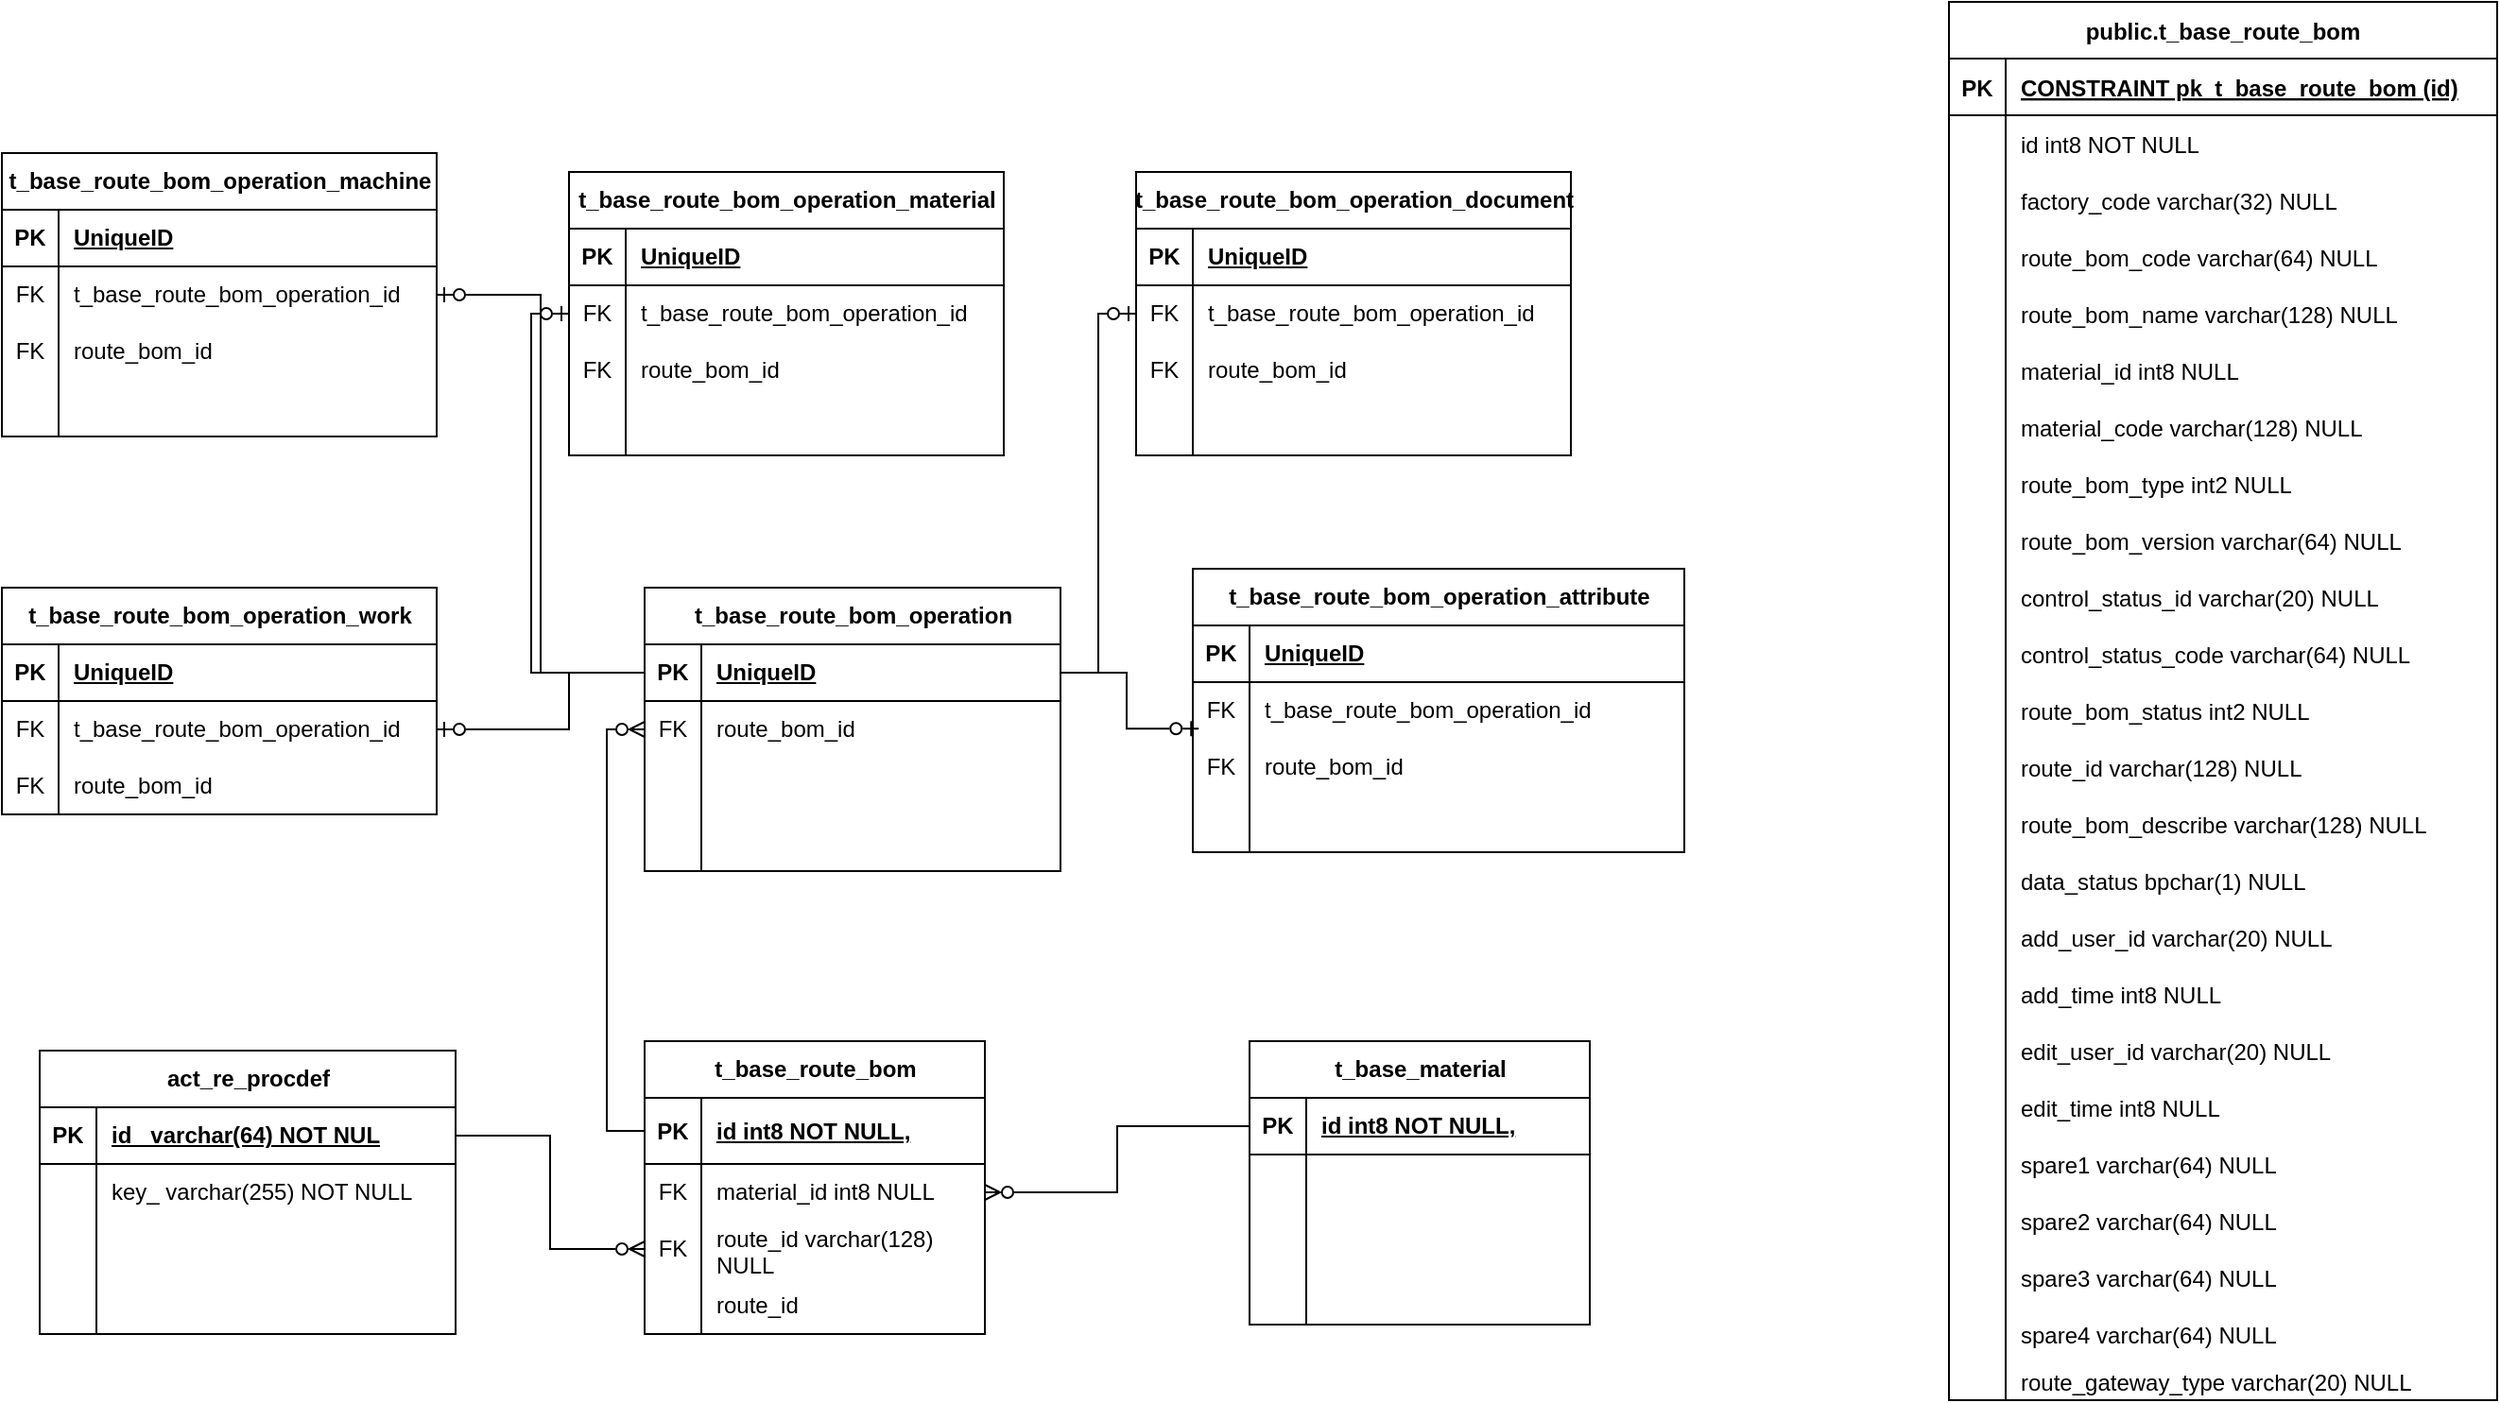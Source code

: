 <mxfile version="21.7.4" type="github">
  <diagram id="R2lEEEUBdFMjLlhIrx00" name="Page-1">
    <mxGraphModel dx="941" dy="1677" grid="1" gridSize="10" guides="1" tooltips="1" connect="1" arrows="1" fold="1" page="1" pageScale="1" pageWidth="850" pageHeight="1100" math="0" shadow="0" extFonts="Permanent Marker^https://fonts.googleapis.com/css?family=Permanent+Marker">
      <root>
        <mxCell id="0" />
        <mxCell id="1" parent="0" />
        <mxCell id="5e47OUiclYWEl1mjZCyC-2" value="t_base_route_bom" style="shape=table;startSize=30;container=1;collapsible=1;childLayout=tableLayout;fixedRows=1;rowLines=0;fontStyle=1;align=center;resizeLast=1;html=1;" parent="1" vertex="1">
          <mxGeometry x="370" y="520" width="180" height="155" as="geometry">
            <mxRectangle x="370" y="520" width="150" height="30" as="alternateBounds" />
          </mxGeometry>
        </mxCell>
        <mxCell id="5e47OUiclYWEl1mjZCyC-3" value="" style="shape=tableRow;horizontal=0;startSize=0;swimlaneHead=0;swimlaneBody=0;fillColor=none;collapsible=0;dropTarget=0;points=[[0,0.5],[1,0.5]];portConstraint=eastwest;top=0;left=0;right=0;bottom=1;" parent="5e47OUiclYWEl1mjZCyC-2" vertex="1">
          <mxGeometry y="30" width="180" height="35" as="geometry" />
        </mxCell>
        <mxCell id="5e47OUiclYWEl1mjZCyC-4" value="PK" style="shape=partialRectangle;connectable=0;fillColor=none;top=0;left=0;bottom=0;right=0;fontStyle=1;overflow=hidden;whiteSpace=wrap;html=1;" parent="5e47OUiclYWEl1mjZCyC-3" vertex="1">
          <mxGeometry width="30" height="35" as="geometry">
            <mxRectangle width="30" height="35" as="alternateBounds" />
          </mxGeometry>
        </mxCell>
        <mxCell id="5e47OUiclYWEl1mjZCyC-5" value="id int8 NOT NULL," style="shape=partialRectangle;connectable=0;fillColor=none;top=0;left=0;bottom=0;right=0;align=left;spacingLeft=6;fontStyle=5;overflow=hidden;whiteSpace=wrap;html=1;" parent="5e47OUiclYWEl1mjZCyC-3" vertex="1">
          <mxGeometry x="30" width="150" height="35" as="geometry">
            <mxRectangle width="150" height="35" as="alternateBounds" />
          </mxGeometry>
        </mxCell>
        <mxCell id="5e47OUiclYWEl1mjZCyC-6" value="" style="shape=tableRow;horizontal=0;startSize=0;swimlaneHead=0;swimlaneBody=0;fillColor=none;collapsible=0;dropTarget=0;points=[[0,0.5],[1,0.5]];portConstraint=eastwest;top=0;left=0;right=0;bottom=0;" parent="5e47OUiclYWEl1mjZCyC-2" vertex="1">
          <mxGeometry y="65" width="180" height="30" as="geometry" />
        </mxCell>
        <mxCell id="5e47OUiclYWEl1mjZCyC-7" value="FK" style="shape=partialRectangle;connectable=0;fillColor=none;top=0;left=0;bottom=0;right=0;editable=1;overflow=hidden;whiteSpace=wrap;html=1;" parent="5e47OUiclYWEl1mjZCyC-6" vertex="1">
          <mxGeometry width="30" height="30" as="geometry">
            <mxRectangle width="30" height="30" as="alternateBounds" />
          </mxGeometry>
        </mxCell>
        <mxCell id="5e47OUiclYWEl1mjZCyC-8" value="material_id int8 NULL" style="shape=partialRectangle;connectable=0;fillColor=none;top=0;left=0;bottom=0;right=0;align=left;spacingLeft=6;overflow=hidden;whiteSpace=wrap;html=1;" parent="5e47OUiclYWEl1mjZCyC-6" vertex="1">
          <mxGeometry x="30" width="150" height="30" as="geometry">
            <mxRectangle width="150" height="30" as="alternateBounds" />
          </mxGeometry>
        </mxCell>
        <mxCell id="5e47OUiclYWEl1mjZCyC-9" value="" style="shape=tableRow;horizontal=0;startSize=0;swimlaneHead=0;swimlaneBody=0;fillColor=none;collapsible=0;dropTarget=0;points=[[0,0.5],[1,0.5]];portConstraint=eastwest;top=0;left=0;right=0;bottom=0;" parent="5e47OUiclYWEl1mjZCyC-2" vertex="1">
          <mxGeometry y="95" width="180" height="30" as="geometry" />
        </mxCell>
        <mxCell id="5e47OUiclYWEl1mjZCyC-10" value="FK" style="shape=partialRectangle;connectable=0;fillColor=none;top=0;left=0;bottom=0;right=0;editable=1;overflow=hidden;whiteSpace=wrap;html=1;" parent="5e47OUiclYWEl1mjZCyC-9" vertex="1">
          <mxGeometry width="30" height="30" as="geometry">
            <mxRectangle width="30" height="30" as="alternateBounds" />
          </mxGeometry>
        </mxCell>
        <mxCell id="5e47OUiclYWEl1mjZCyC-11" value="route_id varchar(128) NULL" style="shape=partialRectangle;connectable=0;fillColor=none;top=0;left=0;bottom=0;right=0;align=left;spacingLeft=6;overflow=hidden;whiteSpace=wrap;html=1;" parent="5e47OUiclYWEl1mjZCyC-9" vertex="1">
          <mxGeometry x="30" width="150" height="30" as="geometry">
            <mxRectangle width="150" height="30" as="alternateBounds" />
          </mxGeometry>
        </mxCell>
        <mxCell id="5e47OUiclYWEl1mjZCyC-12" value="" style="shape=tableRow;horizontal=0;startSize=0;swimlaneHead=0;swimlaneBody=0;fillColor=none;collapsible=0;dropTarget=0;points=[[0,0.5],[1,0.5]];portConstraint=eastwest;top=0;left=0;right=0;bottom=0;" parent="5e47OUiclYWEl1mjZCyC-2" vertex="1">
          <mxGeometry y="125" width="180" height="30" as="geometry" />
        </mxCell>
        <mxCell id="5e47OUiclYWEl1mjZCyC-13" value="" style="shape=partialRectangle;connectable=0;fillColor=none;top=0;left=0;bottom=0;right=0;editable=1;overflow=hidden;whiteSpace=wrap;html=1;" parent="5e47OUiclYWEl1mjZCyC-12" vertex="1">
          <mxGeometry width="30" height="30" as="geometry">
            <mxRectangle width="30" height="30" as="alternateBounds" />
          </mxGeometry>
        </mxCell>
        <mxCell id="5e47OUiclYWEl1mjZCyC-14" value="route_id" style="shape=partialRectangle;connectable=0;fillColor=none;top=0;left=0;bottom=0;right=0;align=left;spacingLeft=6;overflow=hidden;whiteSpace=wrap;html=1;" parent="5e47OUiclYWEl1mjZCyC-12" vertex="1">
          <mxGeometry x="30" width="150" height="30" as="geometry">
            <mxRectangle width="150" height="30" as="alternateBounds" />
          </mxGeometry>
        </mxCell>
        <mxCell id="5e47OUiclYWEl1mjZCyC-17" value="t_base_material" style="shape=table;startSize=30;container=1;collapsible=1;childLayout=tableLayout;fixedRows=1;rowLines=0;fontStyle=1;align=center;resizeLast=1;html=1;" parent="1" vertex="1">
          <mxGeometry x="690" y="520" width="180" height="150" as="geometry">
            <mxRectangle x="330" y="440" width="130" height="30" as="alternateBounds" />
          </mxGeometry>
        </mxCell>
        <mxCell id="5e47OUiclYWEl1mjZCyC-18" value="" style="shape=tableRow;horizontal=0;startSize=0;swimlaneHead=0;swimlaneBody=0;fillColor=none;collapsible=0;dropTarget=0;points=[[0,0.5],[1,0.5]];portConstraint=eastwest;top=0;left=0;right=0;bottom=1;" parent="5e47OUiclYWEl1mjZCyC-17" vertex="1">
          <mxGeometry y="30" width="180" height="30" as="geometry" />
        </mxCell>
        <mxCell id="5e47OUiclYWEl1mjZCyC-19" value="PK" style="shape=partialRectangle;connectable=0;fillColor=none;top=0;left=0;bottom=0;right=0;fontStyle=1;overflow=hidden;whiteSpace=wrap;html=1;" parent="5e47OUiclYWEl1mjZCyC-18" vertex="1">
          <mxGeometry width="30" height="30" as="geometry">
            <mxRectangle width="30" height="30" as="alternateBounds" />
          </mxGeometry>
        </mxCell>
        <mxCell id="5e47OUiclYWEl1mjZCyC-20" value="id int8 NOT NULL," style="shape=partialRectangle;connectable=0;fillColor=none;top=0;left=0;bottom=0;right=0;align=left;spacingLeft=6;fontStyle=5;overflow=hidden;whiteSpace=wrap;html=1;" parent="5e47OUiclYWEl1mjZCyC-18" vertex="1">
          <mxGeometry x="30" width="150" height="30" as="geometry">
            <mxRectangle width="150" height="30" as="alternateBounds" />
          </mxGeometry>
        </mxCell>
        <mxCell id="5e47OUiclYWEl1mjZCyC-21" value="" style="shape=tableRow;horizontal=0;startSize=0;swimlaneHead=0;swimlaneBody=0;fillColor=none;collapsible=0;dropTarget=0;points=[[0,0.5],[1,0.5]];portConstraint=eastwest;top=0;left=0;right=0;bottom=0;" parent="5e47OUiclYWEl1mjZCyC-17" vertex="1">
          <mxGeometry y="60" width="180" height="30" as="geometry" />
        </mxCell>
        <mxCell id="5e47OUiclYWEl1mjZCyC-22" value="" style="shape=partialRectangle;connectable=0;fillColor=none;top=0;left=0;bottom=0;right=0;editable=1;overflow=hidden;whiteSpace=wrap;html=1;" parent="5e47OUiclYWEl1mjZCyC-21" vertex="1">
          <mxGeometry width="30" height="30" as="geometry">
            <mxRectangle width="30" height="30" as="alternateBounds" />
          </mxGeometry>
        </mxCell>
        <mxCell id="5e47OUiclYWEl1mjZCyC-23" value="" style="shape=partialRectangle;connectable=0;fillColor=none;top=0;left=0;bottom=0;right=0;align=left;spacingLeft=6;overflow=hidden;whiteSpace=wrap;html=1;" parent="5e47OUiclYWEl1mjZCyC-21" vertex="1">
          <mxGeometry x="30" width="150" height="30" as="geometry">
            <mxRectangle width="150" height="30" as="alternateBounds" />
          </mxGeometry>
        </mxCell>
        <mxCell id="5e47OUiclYWEl1mjZCyC-24" value="" style="shape=tableRow;horizontal=0;startSize=0;swimlaneHead=0;swimlaneBody=0;fillColor=none;collapsible=0;dropTarget=0;points=[[0,0.5],[1,0.5]];portConstraint=eastwest;top=0;left=0;right=0;bottom=0;" parent="5e47OUiclYWEl1mjZCyC-17" vertex="1">
          <mxGeometry y="90" width="180" height="30" as="geometry" />
        </mxCell>
        <mxCell id="5e47OUiclYWEl1mjZCyC-25" value="" style="shape=partialRectangle;connectable=0;fillColor=none;top=0;left=0;bottom=0;right=0;editable=1;overflow=hidden;whiteSpace=wrap;html=1;" parent="5e47OUiclYWEl1mjZCyC-24" vertex="1">
          <mxGeometry width="30" height="30" as="geometry">
            <mxRectangle width="30" height="30" as="alternateBounds" />
          </mxGeometry>
        </mxCell>
        <mxCell id="5e47OUiclYWEl1mjZCyC-26" value="" style="shape=partialRectangle;connectable=0;fillColor=none;top=0;left=0;bottom=0;right=0;align=left;spacingLeft=6;overflow=hidden;whiteSpace=wrap;html=1;" parent="5e47OUiclYWEl1mjZCyC-24" vertex="1">
          <mxGeometry x="30" width="150" height="30" as="geometry">
            <mxRectangle width="150" height="30" as="alternateBounds" />
          </mxGeometry>
        </mxCell>
        <mxCell id="5e47OUiclYWEl1mjZCyC-27" value="" style="shape=tableRow;horizontal=0;startSize=0;swimlaneHead=0;swimlaneBody=0;fillColor=none;collapsible=0;dropTarget=0;points=[[0,0.5],[1,0.5]];portConstraint=eastwest;top=0;left=0;right=0;bottom=0;" parent="5e47OUiclYWEl1mjZCyC-17" vertex="1">
          <mxGeometry y="120" width="180" height="30" as="geometry" />
        </mxCell>
        <mxCell id="5e47OUiclYWEl1mjZCyC-28" value="" style="shape=partialRectangle;connectable=0;fillColor=none;top=0;left=0;bottom=0;right=0;editable=1;overflow=hidden;whiteSpace=wrap;html=1;" parent="5e47OUiclYWEl1mjZCyC-27" vertex="1">
          <mxGeometry width="30" height="30" as="geometry">
            <mxRectangle width="30" height="30" as="alternateBounds" />
          </mxGeometry>
        </mxCell>
        <mxCell id="5e47OUiclYWEl1mjZCyC-29" value="" style="shape=partialRectangle;connectable=0;fillColor=none;top=0;left=0;bottom=0;right=0;align=left;spacingLeft=6;overflow=hidden;whiteSpace=wrap;html=1;" parent="5e47OUiclYWEl1mjZCyC-27" vertex="1">
          <mxGeometry x="30" width="150" height="30" as="geometry">
            <mxRectangle width="150" height="30" as="alternateBounds" />
          </mxGeometry>
        </mxCell>
        <mxCell id="5e47OUiclYWEl1mjZCyC-30" value="act_re_procdef" style="shape=table;startSize=30;container=1;collapsible=1;childLayout=tableLayout;fixedRows=1;rowLines=0;fontStyle=1;align=center;resizeLast=1;html=1;" parent="1" vertex="1">
          <mxGeometry x="50" y="525" width="220" height="150" as="geometry" />
        </mxCell>
        <mxCell id="5e47OUiclYWEl1mjZCyC-31" value="" style="shape=tableRow;horizontal=0;startSize=0;swimlaneHead=0;swimlaneBody=0;fillColor=none;collapsible=0;dropTarget=0;points=[[0,0.5],[1,0.5]];portConstraint=eastwest;top=0;left=0;right=0;bottom=1;" parent="5e47OUiclYWEl1mjZCyC-30" vertex="1">
          <mxGeometry y="30" width="220" height="30" as="geometry" />
        </mxCell>
        <mxCell id="5e47OUiclYWEl1mjZCyC-32" value="PK" style="shape=partialRectangle;connectable=0;fillColor=none;top=0;left=0;bottom=0;right=0;fontStyle=1;overflow=hidden;whiteSpace=wrap;html=1;" parent="5e47OUiclYWEl1mjZCyC-31" vertex="1">
          <mxGeometry width="30" height="30" as="geometry">
            <mxRectangle width="30" height="30" as="alternateBounds" />
          </mxGeometry>
        </mxCell>
        <mxCell id="5e47OUiclYWEl1mjZCyC-33" value="id_ varchar(64) NOT NUL" style="shape=partialRectangle;connectable=0;fillColor=none;top=0;left=0;bottom=0;right=0;align=left;spacingLeft=6;fontStyle=5;overflow=hidden;whiteSpace=wrap;html=1;" parent="5e47OUiclYWEl1mjZCyC-31" vertex="1">
          <mxGeometry x="30" width="190" height="30" as="geometry">
            <mxRectangle width="190" height="30" as="alternateBounds" />
          </mxGeometry>
        </mxCell>
        <mxCell id="5e47OUiclYWEl1mjZCyC-34" value="" style="shape=tableRow;horizontal=0;startSize=0;swimlaneHead=0;swimlaneBody=0;fillColor=none;collapsible=0;dropTarget=0;points=[[0,0.5],[1,0.5]];portConstraint=eastwest;top=0;left=0;right=0;bottom=0;" parent="5e47OUiclYWEl1mjZCyC-30" vertex="1">
          <mxGeometry y="60" width="220" height="30" as="geometry" />
        </mxCell>
        <mxCell id="5e47OUiclYWEl1mjZCyC-35" value="" style="shape=partialRectangle;connectable=0;fillColor=none;top=0;left=0;bottom=0;right=0;editable=1;overflow=hidden;whiteSpace=wrap;html=1;" parent="5e47OUiclYWEl1mjZCyC-34" vertex="1">
          <mxGeometry width="30" height="30" as="geometry">
            <mxRectangle width="30" height="30" as="alternateBounds" />
          </mxGeometry>
        </mxCell>
        <mxCell id="5e47OUiclYWEl1mjZCyC-36" value="key_ varchar(255) NOT NULL" style="shape=partialRectangle;connectable=0;fillColor=none;top=0;left=0;bottom=0;right=0;align=left;spacingLeft=6;overflow=hidden;whiteSpace=wrap;html=1;" parent="5e47OUiclYWEl1mjZCyC-34" vertex="1">
          <mxGeometry x="30" width="190" height="30" as="geometry">
            <mxRectangle width="190" height="30" as="alternateBounds" />
          </mxGeometry>
        </mxCell>
        <mxCell id="5e47OUiclYWEl1mjZCyC-37" value="" style="shape=tableRow;horizontal=0;startSize=0;swimlaneHead=0;swimlaneBody=0;fillColor=none;collapsible=0;dropTarget=0;points=[[0,0.5],[1,0.5]];portConstraint=eastwest;top=0;left=0;right=0;bottom=0;" parent="5e47OUiclYWEl1mjZCyC-30" vertex="1">
          <mxGeometry y="90" width="220" height="30" as="geometry" />
        </mxCell>
        <mxCell id="5e47OUiclYWEl1mjZCyC-38" value="" style="shape=partialRectangle;connectable=0;fillColor=none;top=0;left=0;bottom=0;right=0;editable=1;overflow=hidden;whiteSpace=wrap;html=1;" parent="5e47OUiclYWEl1mjZCyC-37" vertex="1">
          <mxGeometry width="30" height="30" as="geometry">
            <mxRectangle width="30" height="30" as="alternateBounds" />
          </mxGeometry>
        </mxCell>
        <mxCell id="5e47OUiclYWEl1mjZCyC-39" value="" style="shape=partialRectangle;connectable=0;fillColor=none;top=0;left=0;bottom=0;right=0;align=left;spacingLeft=6;overflow=hidden;whiteSpace=wrap;html=1;" parent="5e47OUiclYWEl1mjZCyC-37" vertex="1">
          <mxGeometry x="30" width="190" height="30" as="geometry">
            <mxRectangle width="190" height="30" as="alternateBounds" />
          </mxGeometry>
        </mxCell>
        <mxCell id="5e47OUiclYWEl1mjZCyC-40" value="" style="shape=tableRow;horizontal=0;startSize=0;swimlaneHead=0;swimlaneBody=0;fillColor=none;collapsible=0;dropTarget=0;points=[[0,0.5],[1,0.5]];portConstraint=eastwest;top=0;left=0;right=0;bottom=0;" parent="5e47OUiclYWEl1mjZCyC-30" vertex="1">
          <mxGeometry y="120" width="220" height="30" as="geometry" />
        </mxCell>
        <mxCell id="5e47OUiclYWEl1mjZCyC-41" value="" style="shape=partialRectangle;connectable=0;fillColor=none;top=0;left=0;bottom=0;right=0;editable=1;overflow=hidden;whiteSpace=wrap;html=1;" parent="5e47OUiclYWEl1mjZCyC-40" vertex="1">
          <mxGeometry width="30" height="30" as="geometry">
            <mxRectangle width="30" height="30" as="alternateBounds" />
          </mxGeometry>
        </mxCell>
        <mxCell id="5e47OUiclYWEl1mjZCyC-42" value="" style="shape=partialRectangle;connectable=0;fillColor=none;top=0;left=0;bottom=0;right=0;align=left;spacingLeft=6;overflow=hidden;whiteSpace=wrap;html=1;" parent="5e47OUiclYWEl1mjZCyC-40" vertex="1">
          <mxGeometry x="30" width="190" height="30" as="geometry">
            <mxRectangle width="190" height="30" as="alternateBounds" />
          </mxGeometry>
        </mxCell>
        <mxCell id="5e47OUiclYWEl1mjZCyC-49" style="edgeStyle=orthogonalEdgeStyle;rounded=0;orthogonalLoop=1;jettySize=auto;html=1;exitX=0;exitY=0.5;exitDx=0;exitDy=0;endArrow=ERzeroToMany;endFill=0;" parent="1" source="5e47OUiclYWEl1mjZCyC-18" target="5e47OUiclYWEl1mjZCyC-6" edge="1">
          <mxGeometry relative="1" as="geometry" />
        </mxCell>
        <mxCell id="5e47OUiclYWEl1mjZCyC-50" value="t_base_route_bom_operation" style="shape=table;startSize=30;container=1;collapsible=1;childLayout=tableLayout;fixedRows=1;rowLines=0;fontStyle=1;align=center;resizeLast=1;html=1;" parent="1" vertex="1">
          <mxGeometry x="370" y="280" width="220" height="150" as="geometry" />
        </mxCell>
        <mxCell id="5e47OUiclYWEl1mjZCyC-51" value="" style="shape=tableRow;horizontal=0;startSize=0;swimlaneHead=0;swimlaneBody=0;fillColor=none;collapsible=0;dropTarget=0;points=[[0,0.5],[1,0.5]];portConstraint=eastwest;top=0;left=0;right=0;bottom=1;" parent="5e47OUiclYWEl1mjZCyC-50" vertex="1">
          <mxGeometry y="30" width="220" height="30" as="geometry" />
        </mxCell>
        <mxCell id="5e47OUiclYWEl1mjZCyC-52" value="PK" style="shape=partialRectangle;connectable=0;fillColor=none;top=0;left=0;bottom=0;right=0;fontStyle=1;overflow=hidden;whiteSpace=wrap;html=1;" parent="5e47OUiclYWEl1mjZCyC-51" vertex="1">
          <mxGeometry width="30" height="30" as="geometry">
            <mxRectangle width="30" height="30" as="alternateBounds" />
          </mxGeometry>
        </mxCell>
        <mxCell id="5e47OUiclYWEl1mjZCyC-53" value="UniqueID" style="shape=partialRectangle;connectable=0;fillColor=none;top=0;left=0;bottom=0;right=0;align=left;spacingLeft=6;fontStyle=5;overflow=hidden;whiteSpace=wrap;html=1;" parent="5e47OUiclYWEl1mjZCyC-51" vertex="1">
          <mxGeometry x="30" width="190" height="30" as="geometry">
            <mxRectangle width="190" height="30" as="alternateBounds" />
          </mxGeometry>
        </mxCell>
        <mxCell id="5e47OUiclYWEl1mjZCyC-54" value="" style="shape=tableRow;horizontal=0;startSize=0;swimlaneHead=0;swimlaneBody=0;fillColor=none;collapsible=0;dropTarget=0;points=[[0,0.5],[1,0.5]];portConstraint=eastwest;top=0;left=0;right=0;bottom=0;" parent="5e47OUiclYWEl1mjZCyC-50" vertex="1">
          <mxGeometry y="60" width="220" height="30" as="geometry" />
        </mxCell>
        <mxCell id="5e47OUiclYWEl1mjZCyC-55" value="FK" style="shape=partialRectangle;connectable=0;fillColor=none;top=0;left=0;bottom=0;right=0;editable=1;overflow=hidden;whiteSpace=wrap;html=1;" parent="5e47OUiclYWEl1mjZCyC-54" vertex="1">
          <mxGeometry width="30" height="30" as="geometry">
            <mxRectangle width="30" height="30" as="alternateBounds" />
          </mxGeometry>
        </mxCell>
        <mxCell id="5e47OUiclYWEl1mjZCyC-56" value="route_bom_id" style="shape=partialRectangle;connectable=0;fillColor=none;top=0;left=0;bottom=0;right=0;align=left;spacingLeft=6;overflow=hidden;whiteSpace=wrap;html=1;" parent="5e47OUiclYWEl1mjZCyC-54" vertex="1">
          <mxGeometry x="30" width="190" height="30" as="geometry">
            <mxRectangle width="190" height="30" as="alternateBounds" />
          </mxGeometry>
        </mxCell>
        <mxCell id="5e47OUiclYWEl1mjZCyC-60" value="" style="shape=tableRow;horizontal=0;startSize=0;swimlaneHead=0;swimlaneBody=0;fillColor=none;collapsible=0;dropTarget=0;points=[[0,0.5],[1,0.5]];portConstraint=eastwest;top=0;left=0;right=0;bottom=0;" parent="5e47OUiclYWEl1mjZCyC-50" vertex="1">
          <mxGeometry y="90" width="220" height="30" as="geometry" />
        </mxCell>
        <mxCell id="5e47OUiclYWEl1mjZCyC-61" value="" style="shape=partialRectangle;connectable=0;fillColor=none;top=0;left=0;bottom=0;right=0;editable=1;overflow=hidden;whiteSpace=wrap;html=1;" parent="5e47OUiclYWEl1mjZCyC-60" vertex="1">
          <mxGeometry width="30" height="30" as="geometry">
            <mxRectangle width="30" height="30" as="alternateBounds" />
          </mxGeometry>
        </mxCell>
        <mxCell id="5e47OUiclYWEl1mjZCyC-62" value="" style="shape=partialRectangle;connectable=0;fillColor=none;top=0;left=0;bottom=0;right=0;align=left;spacingLeft=6;overflow=hidden;whiteSpace=wrap;html=1;" parent="5e47OUiclYWEl1mjZCyC-60" vertex="1">
          <mxGeometry x="30" width="190" height="30" as="geometry">
            <mxRectangle width="190" height="30" as="alternateBounds" />
          </mxGeometry>
        </mxCell>
        <mxCell id="5e47OUiclYWEl1mjZCyC-57" value="" style="shape=tableRow;horizontal=0;startSize=0;swimlaneHead=0;swimlaneBody=0;fillColor=none;collapsible=0;dropTarget=0;points=[[0,0.5],[1,0.5]];portConstraint=eastwest;top=0;left=0;right=0;bottom=0;" parent="5e47OUiclYWEl1mjZCyC-50" vertex="1">
          <mxGeometry y="120" width="220" height="30" as="geometry" />
        </mxCell>
        <mxCell id="5e47OUiclYWEl1mjZCyC-58" value="" style="shape=partialRectangle;connectable=0;fillColor=none;top=0;left=0;bottom=0;right=0;editable=1;overflow=hidden;whiteSpace=wrap;html=1;" parent="5e47OUiclYWEl1mjZCyC-57" vertex="1">
          <mxGeometry width="30" height="30" as="geometry">
            <mxRectangle width="30" height="30" as="alternateBounds" />
          </mxGeometry>
        </mxCell>
        <mxCell id="5e47OUiclYWEl1mjZCyC-59" value="" style="shape=partialRectangle;connectable=0;fillColor=none;top=0;left=0;bottom=0;right=0;align=left;spacingLeft=6;overflow=hidden;whiteSpace=wrap;html=1;" parent="5e47OUiclYWEl1mjZCyC-57" vertex="1">
          <mxGeometry x="30" width="190" height="30" as="geometry">
            <mxRectangle width="190" height="30" as="alternateBounds" />
          </mxGeometry>
        </mxCell>
        <mxCell id="5e47OUiclYWEl1mjZCyC-63" value="t_base_route_bom_operation_attribute" style="shape=table;startSize=30;container=1;collapsible=1;childLayout=tableLayout;fixedRows=1;rowLines=0;fontStyle=1;align=center;resizeLast=1;html=1;" parent="1" vertex="1">
          <mxGeometry x="660" y="270" width="260" height="150" as="geometry" />
        </mxCell>
        <mxCell id="5e47OUiclYWEl1mjZCyC-64" value="" style="shape=tableRow;horizontal=0;startSize=0;swimlaneHead=0;swimlaneBody=0;fillColor=none;collapsible=0;dropTarget=0;points=[[0,0.5],[1,0.5]];portConstraint=eastwest;top=0;left=0;right=0;bottom=1;" parent="5e47OUiclYWEl1mjZCyC-63" vertex="1">
          <mxGeometry y="30" width="260" height="30" as="geometry" />
        </mxCell>
        <mxCell id="5e47OUiclYWEl1mjZCyC-65" value="PK" style="shape=partialRectangle;connectable=0;fillColor=none;top=0;left=0;bottom=0;right=0;fontStyle=1;overflow=hidden;whiteSpace=wrap;html=1;" parent="5e47OUiclYWEl1mjZCyC-64" vertex="1">
          <mxGeometry width="30" height="30" as="geometry">
            <mxRectangle width="30" height="30" as="alternateBounds" />
          </mxGeometry>
        </mxCell>
        <mxCell id="5e47OUiclYWEl1mjZCyC-66" value="UniqueID" style="shape=partialRectangle;connectable=0;fillColor=none;top=0;left=0;bottom=0;right=0;align=left;spacingLeft=6;fontStyle=5;overflow=hidden;whiteSpace=wrap;html=1;" parent="5e47OUiclYWEl1mjZCyC-64" vertex="1">
          <mxGeometry x="30" width="230" height="30" as="geometry">
            <mxRectangle width="230" height="30" as="alternateBounds" />
          </mxGeometry>
        </mxCell>
        <mxCell id="5e47OUiclYWEl1mjZCyC-67" value="" style="shape=tableRow;horizontal=0;startSize=0;swimlaneHead=0;swimlaneBody=0;fillColor=none;collapsible=0;dropTarget=0;points=[[0,0.5],[1,0.5]];portConstraint=eastwest;top=0;left=0;right=0;bottom=0;" parent="5e47OUiclYWEl1mjZCyC-63" vertex="1">
          <mxGeometry y="60" width="260" height="30" as="geometry" />
        </mxCell>
        <mxCell id="5e47OUiclYWEl1mjZCyC-68" value="FK" style="shape=partialRectangle;connectable=0;fillColor=none;top=0;left=0;bottom=0;right=0;editable=1;overflow=hidden;whiteSpace=wrap;html=1;" parent="5e47OUiclYWEl1mjZCyC-67" vertex="1">
          <mxGeometry width="30" height="30" as="geometry">
            <mxRectangle width="30" height="30" as="alternateBounds" />
          </mxGeometry>
        </mxCell>
        <mxCell id="5e47OUiclYWEl1mjZCyC-69" value="t_base_route_bom_operation_id" style="shape=partialRectangle;connectable=0;fillColor=none;top=0;left=0;bottom=0;right=0;align=left;spacingLeft=6;overflow=hidden;whiteSpace=wrap;html=1;" parent="5e47OUiclYWEl1mjZCyC-67" vertex="1">
          <mxGeometry x="30" width="230" height="30" as="geometry">
            <mxRectangle width="230" height="30" as="alternateBounds" />
          </mxGeometry>
        </mxCell>
        <mxCell id="5e47OUiclYWEl1mjZCyC-70" value="" style="shape=tableRow;horizontal=0;startSize=0;swimlaneHead=0;swimlaneBody=0;fillColor=none;collapsible=0;dropTarget=0;points=[[0,0.5],[1,0.5]];portConstraint=eastwest;top=0;left=0;right=0;bottom=0;" parent="5e47OUiclYWEl1mjZCyC-63" vertex="1">
          <mxGeometry y="90" width="260" height="30" as="geometry" />
        </mxCell>
        <mxCell id="5e47OUiclYWEl1mjZCyC-71" value="FK" style="shape=partialRectangle;connectable=0;fillColor=none;top=0;left=0;bottom=0;right=0;editable=1;overflow=hidden;whiteSpace=wrap;html=1;" parent="5e47OUiclYWEl1mjZCyC-70" vertex="1">
          <mxGeometry width="30" height="30" as="geometry">
            <mxRectangle width="30" height="30" as="alternateBounds" />
          </mxGeometry>
        </mxCell>
        <mxCell id="5e47OUiclYWEl1mjZCyC-72" value="route_bom_id" style="shape=partialRectangle;connectable=0;fillColor=none;top=0;left=0;bottom=0;right=0;align=left;spacingLeft=6;overflow=hidden;whiteSpace=wrap;html=1;" parent="5e47OUiclYWEl1mjZCyC-70" vertex="1">
          <mxGeometry x="30" width="230" height="30" as="geometry">
            <mxRectangle width="230" height="30" as="alternateBounds" />
          </mxGeometry>
        </mxCell>
        <mxCell id="5e47OUiclYWEl1mjZCyC-73" value="" style="shape=tableRow;horizontal=0;startSize=0;swimlaneHead=0;swimlaneBody=0;fillColor=none;collapsible=0;dropTarget=0;points=[[0,0.5],[1,0.5]];portConstraint=eastwest;top=0;left=0;right=0;bottom=0;" parent="5e47OUiclYWEl1mjZCyC-63" vertex="1">
          <mxGeometry y="120" width="260" height="30" as="geometry" />
        </mxCell>
        <mxCell id="5e47OUiclYWEl1mjZCyC-74" value="" style="shape=partialRectangle;connectable=0;fillColor=none;top=0;left=0;bottom=0;right=0;editable=1;overflow=hidden;whiteSpace=wrap;html=1;" parent="5e47OUiclYWEl1mjZCyC-73" vertex="1">
          <mxGeometry width="30" height="30" as="geometry">
            <mxRectangle width="30" height="30" as="alternateBounds" />
          </mxGeometry>
        </mxCell>
        <mxCell id="5e47OUiclYWEl1mjZCyC-75" value="" style="shape=partialRectangle;connectable=0;fillColor=none;top=0;left=0;bottom=0;right=0;align=left;spacingLeft=6;overflow=hidden;whiteSpace=wrap;html=1;" parent="5e47OUiclYWEl1mjZCyC-73" vertex="1">
          <mxGeometry x="30" width="230" height="30" as="geometry">
            <mxRectangle width="230" height="30" as="alternateBounds" />
          </mxGeometry>
        </mxCell>
        <mxCell id="5e47OUiclYWEl1mjZCyC-76" value="t_base_route_bom_operation_document" style="shape=table;startSize=30;container=1;collapsible=1;childLayout=tableLayout;fixedRows=1;rowLines=0;fontStyle=1;align=center;resizeLast=1;html=1;" parent="1" vertex="1">
          <mxGeometry x="630" y="60" width="230" height="150" as="geometry" />
        </mxCell>
        <mxCell id="5e47OUiclYWEl1mjZCyC-77" value="" style="shape=tableRow;horizontal=0;startSize=0;swimlaneHead=0;swimlaneBody=0;fillColor=none;collapsible=0;dropTarget=0;points=[[0,0.5],[1,0.5]];portConstraint=eastwest;top=0;left=0;right=0;bottom=1;" parent="5e47OUiclYWEl1mjZCyC-76" vertex="1">
          <mxGeometry y="30" width="230" height="30" as="geometry" />
        </mxCell>
        <mxCell id="5e47OUiclYWEl1mjZCyC-78" value="PK" style="shape=partialRectangle;connectable=0;fillColor=none;top=0;left=0;bottom=0;right=0;fontStyle=1;overflow=hidden;whiteSpace=wrap;html=1;" parent="5e47OUiclYWEl1mjZCyC-77" vertex="1">
          <mxGeometry width="30" height="30" as="geometry">
            <mxRectangle width="30" height="30" as="alternateBounds" />
          </mxGeometry>
        </mxCell>
        <mxCell id="5e47OUiclYWEl1mjZCyC-79" value="UniqueID" style="shape=partialRectangle;connectable=0;fillColor=none;top=0;left=0;bottom=0;right=0;align=left;spacingLeft=6;fontStyle=5;overflow=hidden;whiteSpace=wrap;html=1;" parent="5e47OUiclYWEl1mjZCyC-77" vertex="1">
          <mxGeometry x="30" width="200" height="30" as="geometry">
            <mxRectangle width="200" height="30" as="alternateBounds" />
          </mxGeometry>
        </mxCell>
        <mxCell id="5e47OUiclYWEl1mjZCyC-80" value="" style="shape=tableRow;horizontal=0;startSize=0;swimlaneHead=0;swimlaneBody=0;fillColor=none;collapsible=0;dropTarget=0;points=[[0,0.5],[1,0.5]];portConstraint=eastwest;top=0;left=0;right=0;bottom=0;" parent="5e47OUiclYWEl1mjZCyC-76" vertex="1">
          <mxGeometry y="60" width="230" height="30" as="geometry" />
        </mxCell>
        <mxCell id="5e47OUiclYWEl1mjZCyC-81" value="FK" style="shape=partialRectangle;connectable=0;fillColor=none;top=0;left=0;bottom=0;right=0;editable=1;overflow=hidden;whiteSpace=wrap;html=1;" parent="5e47OUiclYWEl1mjZCyC-80" vertex="1">
          <mxGeometry width="30" height="30" as="geometry">
            <mxRectangle width="30" height="30" as="alternateBounds" />
          </mxGeometry>
        </mxCell>
        <mxCell id="5e47OUiclYWEl1mjZCyC-82" value="t_base_route_bom_operation_id" style="shape=partialRectangle;connectable=0;fillColor=none;top=0;left=0;bottom=0;right=0;align=left;spacingLeft=6;overflow=hidden;whiteSpace=wrap;html=1;" parent="5e47OUiclYWEl1mjZCyC-80" vertex="1">
          <mxGeometry x="30" width="200" height="30" as="geometry">
            <mxRectangle width="200" height="30" as="alternateBounds" />
          </mxGeometry>
        </mxCell>
        <mxCell id="5e47OUiclYWEl1mjZCyC-83" value="" style="shape=tableRow;horizontal=0;startSize=0;swimlaneHead=0;swimlaneBody=0;fillColor=none;collapsible=0;dropTarget=0;points=[[0,0.5],[1,0.5]];portConstraint=eastwest;top=0;left=0;right=0;bottom=0;" parent="5e47OUiclYWEl1mjZCyC-76" vertex="1">
          <mxGeometry y="90" width="230" height="30" as="geometry" />
        </mxCell>
        <mxCell id="5e47OUiclYWEl1mjZCyC-84" value="FK" style="shape=partialRectangle;connectable=0;fillColor=none;top=0;left=0;bottom=0;right=0;editable=1;overflow=hidden;whiteSpace=wrap;html=1;" parent="5e47OUiclYWEl1mjZCyC-83" vertex="1">
          <mxGeometry width="30" height="30" as="geometry">
            <mxRectangle width="30" height="30" as="alternateBounds" />
          </mxGeometry>
        </mxCell>
        <mxCell id="5e47OUiclYWEl1mjZCyC-85" value="route_bom_id" style="shape=partialRectangle;connectable=0;fillColor=none;top=0;left=0;bottom=0;right=0;align=left;spacingLeft=6;overflow=hidden;whiteSpace=wrap;html=1;" parent="5e47OUiclYWEl1mjZCyC-83" vertex="1">
          <mxGeometry x="30" width="200" height="30" as="geometry">
            <mxRectangle width="200" height="30" as="alternateBounds" />
          </mxGeometry>
        </mxCell>
        <mxCell id="5e47OUiclYWEl1mjZCyC-86" value="" style="shape=tableRow;horizontal=0;startSize=0;swimlaneHead=0;swimlaneBody=0;fillColor=none;collapsible=0;dropTarget=0;points=[[0,0.5],[1,0.5]];portConstraint=eastwest;top=0;left=0;right=0;bottom=0;" parent="5e47OUiclYWEl1mjZCyC-76" vertex="1">
          <mxGeometry y="120" width="230" height="30" as="geometry" />
        </mxCell>
        <mxCell id="5e47OUiclYWEl1mjZCyC-87" value="" style="shape=partialRectangle;connectable=0;fillColor=none;top=0;left=0;bottom=0;right=0;editable=1;overflow=hidden;whiteSpace=wrap;html=1;" parent="5e47OUiclYWEl1mjZCyC-86" vertex="1">
          <mxGeometry width="30" height="30" as="geometry">
            <mxRectangle width="30" height="30" as="alternateBounds" />
          </mxGeometry>
        </mxCell>
        <mxCell id="5e47OUiclYWEl1mjZCyC-88" value="" style="shape=partialRectangle;connectable=0;fillColor=none;top=0;left=0;bottom=0;right=0;align=left;spacingLeft=6;overflow=hidden;whiteSpace=wrap;html=1;" parent="5e47OUiclYWEl1mjZCyC-86" vertex="1">
          <mxGeometry x="30" width="200" height="30" as="geometry">
            <mxRectangle width="200" height="30" as="alternateBounds" />
          </mxGeometry>
        </mxCell>
        <mxCell id="5e47OUiclYWEl1mjZCyC-89" value="t_base_route_bom_operation_material" style="shape=table;startSize=30;container=1;collapsible=1;childLayout=tableLayout;fixedRows=1;rowLines=0;fontStyle=1;align=center;resizeLast=1;html=1;" parent="1" vertex="1">
          <mxGeometry x="330" y="60" width="230" height="150" as="geometry" />
        </mxCell>
        <mxCell id="5e47OUiclYWEl1mjZCyC-90" value="" style="shape=tableRow;horizontal=0;startSize=0;swimlaneHead=0;swimlaneBody=0;fillColor=none;collapsible=0;dropTarget=0;points=[[0,0.5],[1,0.5]];portConstraint=eastwest;top=0;left=0;right=0;bottom=1;" parent="5e47OUiclYWEl1mjZCyC-89" vertex="1">
          <mxGeometry y="30" width="230" height="30" as="geometry" />
        </mxCell>
        <mxCell id="5e47OUiclYWEl1mjZCyC-91" value="PK" style="shape=partialRectangle;connectable=0;fillColor=none;top=0;left=0;bottom=0;right=0;fontStyle=1;overflow=hidden;whiteSpace=wrap;html=1;" parent="5e47OUiclYWEl1mjZCyC-90" vertex="1">
          <mxGeometry width="30" height="30" as="geometry">
            <mxRectangle width="30" height="30" as="alternateBounds" />
          </mxGeometry>
        </mxCell>
        <mxCell id="5e47OUiclYWEl1mjZCyC-92" value="UniqueID" style="shape=partialRectangle;connectable=0;fillColor=none;top=0;left=0;bottom=0;right=0;align=left;spacingLeft=6;fontStyle=5;overflow=hidden;whiteSpace=wrap;html=1;" parent="5e47OUiclYWEl1mjZCyC-90" vertex="1">
          <mxGeometry x="30" width="200" height="30" as="geometry">
            <mxRectangle width="200" height="30" as="alternateBounds" />
          </mxGeometry>
        </mxCell>
        <mxCell id="5e47OUiclYWEl1mjZCyC-93" value="" style="shape=tableRow;horizontal=0;startSize=0;swimlaneHead=0;swimlaneBody=0;fillColor=none;collapsible=0;dropTarget=0;points=[[0,0.5],[1,0.5]];portConstraint=eastwest;top=0;left=0;right=0;bottom=0;" parent="5e47OUiclYWEl1mjZCyC-89" vertex="1">
          <mxGeometry y="60" width="230" height="30" as="geometry" />
        </mxCell>
        <mxCell id="5e47OUiclYWEl1mjZCyC-94" value="FK" style="shape=partialRectangle;connectable=0;fillColor=none;top=0;left=0;bottom=0;right=0;editable=1;overflow=hidden;whiteSpace=wrap;html=1;" parent="5e47OUiclYWEl1mjZCyC-93" vertex="1">
          <mxGeometry width="30" height="30" as="geometry">
            <mxRectangle width="30" height="30" as="alternateBounds" />
          </mxGeometry>
        </mxCell>
        <mxCell id="5e47OUiclYWEl1mjZCyC-95" value="t_base_route_bom_operation_id" style="shape=partialRectangle;connectable=0;fillColor=none;top=0;left=0;bottom=0;right=0;align=left;spacingLeft=6;overflow=hidden;whiteSpace=wrap;html=1;" parent="5e47OUiclYWEl1mjZCyC-93" vertex="1">
          <mxGeometry x="30" width="200" height="30" as="geometry">
            <mxRectangle width="200" height="30" as="alternateBounds" />
          </mxGeometry>
        </mxCell>
        <mxCell id="5e47OUiclYWEl1mjZCyC-96" value="" style="shape=tableRow;horizontal=0;startSize=0;swimlaneHead=0;swimlaneBody=0;fillColor=none;collapsible=0;dropTarget=0;points=[[0,0.5],[1,0.5]];portConstraint=eastwest;top=0;left=0;right=0;bottom=0;" parent="5e47OUiclYWEl1mjZCyC-89" vertex="1">
          <mxGeometry y="90" width="230" height="30" as="geometry" />
        </mxCell>
        <mxCell id="5e47OUiclYWEl1mjZCyC-97" value="FK" style="shape=partialRectangle;connectable=0;fillColor=none;top=0;left=0;bottom=0;right=0;editable=1;overflow=hidden;whiteSpace=wrap;html=1;" parent="5e47OUiclYWEl1mjZCyC-96" vertex="1">
          <mxGeometry width="30" height="30" as="geometry">
            <mxRectangle width="30" height="30" as="alternateBounds" />
          </mxGeometry>
        </mxCell>
        <mxCell id="5e47OUiclYWEl1mjZCyC-98" value="route_bom_id" style="shape=partialRectangle;connectable=0;fillColor=none;top=0;left=0;bottom=0;right=0;align=left;spacingLeft=6;overflow=hidden;whiteSpace=wrap;html=1;" parent="5e47OUiclYWEl1mjZCyC-96" vertex="1">
          <mxGeometry x="30" width="200" height="30" as="geometry">
            <mxRectangle width="200" height="30" as="alternateBounds" />
          </mxGeometry>
        </mxCell>
        <mxCell id="5e47OUiclYWEl1mjZCyC-99" value="" style="shape=tableRow;horizontal=0;startSize=0;swimlaneHead=0;swimlaneBody=0;fillColor=none;collapsible=0;dropTarget=0;points=[[0,0.5],[1,0.5]];portConstraint=eastwest;top=0;left=0;right=0;bottom=0;" parent="5e47OUiclYWEl1mjZCyC-89" vertex="1">
          <mxGeometry y="120" width="230" height="30" as="geometry" />
        </mxCell>
        <mxCell id="5e47OUiclYWEl1mjZCyC-100" value="" style="shape=partialRectangle;connectable=0;fillColor=none;top=0;left=0;bottom=0;right=0;editable=1;overflow=hidden;whiteSpace=wrap;html=1;" parent="5e47OUiclYWEl1mjZCyC-99" vertex="1">
          <mxGeometry width="30" height="30" as="geometry">
            <mxRectangle width="30" height="30" as="alternateBounds" />
          </mxGeometry>
        </mxCell>
        <mxCell id="5e47OUiclYWEl1mjZCyC-101" value="" style="shape=partialRectangle;connectable=0;fillColor=none;top=0;left=0;bottom=0;right=0;align=left;spacingLeft=6;overflow=hidden;whiteSpace=wrap;html=1;" parent="5e47OUiclYWEl1mjZCyC-99" vertex="1">
          <mxGeometry x="30" width="200" height="30" as="geometry">
            <mxRectangle width="200" height="30" as="alternateBounds" />
          </mxGeometry>
        </mxCell>
        <mxCell id="5e47OUiclYWEl1mjZCyC-102" value="t_base_route_bom_operation_machine" style="shape=table;startSize=30;container=1;collapsible=1;childLayout=tableLayout;fixedRows=1;rowLines=0;fontStyle=1;align=center;resizeLast=1;html=1;" parent="1" vertex="1">
          <mxGeometry x="30" y="50" width="230" height="150" as="geometry" />
        </mxCell>
        <mxCell id="5e47OUiclYWEl1mjZCyC-103" value="" style="shape=tableRow;horizontal=0;startSize=0;swimlaneHead=0;swimlaneBody=0;fillColor=none;collapsible=0;dropTarget=0;points=[[0,0.5],[1,0.5]];portConstraint=eastwest;top=0;left=0;right=0;bottom=1;" parent="5e47OUiclYWEl1mjZCyC-102" vertex="1">
          <mxGeometry y="30" width="230" height="30" as="geometry" />
        </mxCell>
        <mxCell id="5e47OUiclYWEl1mjZCyC-104" value="PK" style="shape=partialRectangle;connectable=0;fillColor=none;top=0;left=0;bottom=0;right=0;fontStyle=1;overflow=hidden;whiteSpace=wrap;html=1;" parent="5e47OUiclYWEl1mjZCyC-103" vertex="1">
          <mxGeometry width="30" height="30" as="geometry">
            <mxRectangle width="30" height="30" as="alternateBounds" />
          </mxGeometry>
        </mxCell>
        <mxCell id="5e47OUiclYWEl1mjZCyC-105" value="UniqueID" style="shape=partialRectangle;connectable=0;fillColor=none;top=0;left=0;bottom=0;right=0;align=left;spacingLeft=6;fontStyle=5;overflow=hidden;whiteSpace=wrap;html=1;" parent="5e47OUiclYWEl1mjZCyC-103" vertex="1">
          <mxGeometry x="30" width="200" height="30" as="geometry">
            <mxRectangle width="200" height="30" as="alternateBounds" />
          </mxGeometry>
        </mxCell>
        <mxCell id="5e47OUiclYWEl1mjZCyC-106" value="" style="shape=tableRow;horizontal=0;startSize=0;swimlaneHead=0;swimlaneBody=0;fillColor=none;collapsible=0;dropTarget=0;points=[[0,0.5],[1,0.5]];portConstraint=eastwest;top=0;left=0;right=0;bottom=0;" parent="5e47OUiclYWEl1mjZCyC-102" vertex="1">
          <mxGeometry y="60" width="230" height="30" as="geometry" />
        </mxCell>
        <mxCell id="5e47OUiclYWEl1mjZCyC-107" value="FK" style="shape=partialRectangle;connectable=0;fillColor=none;top=0;left=0;bottom=0;right=0;editable=1;overflow=hidden;whiteSpace=wrap;html=1;" parent="5e47OUiclYWEl1mjZCyC-106" vertex="1">
          <mxGeometry width="30" height="30" as="geometry">
            <mxRectangle width="30" height="30" as="alternateBounds" />
          </mxGeometry>
        </mxCell>
        <mxCell id="5e47OUiclYWEl1mjZCyC-108" value="t_base_route_bom_operation_id" style="shape=partialRectangle;connectable=0;fillColor=none;top=0;left=0;bottom=0;right=0;align=left;spacingLeft=6;overflow=hidden;whiteSpace=wrap;html=1;" parent="5e47OUiclYWEl1mjZCyC-106" vertex="1">
          <mxGeometry x="30" width="200" height="30" as="geometry">
            <mxRectangle width="200" height="30" as="alternateBounds" />
          </mxGeometry>
        </mxCell>
        <mxCell id="5e47OUiclYWEl1mjZCyC-109" value="" style="shape=tableRow;horizontal=0;startSize=0;swimlaneHead=0;swimlaneBody=0;fillColor=none;collapsible=0;dropTarget=0;points=[[0,0.5],[1,0.5]];portConstraint=eastwest;top=0;left=0;right=0;bottom=0;" parent="5e47OUiclYWEl1mjZCyC-102" vertex="1">
          <mxGeometry y="90" width="230" height="30" as="geometry" />
        </mxCell>
        <mxCell id="5e47OUiclYWEl1mjZCyC-110" value="FK" style="shape=partialRectangle;connectable=0;fillColor=none;top=0;left=0;bottom=0;right=0;editable=1;overflow=hidden;whiteSpace=wrap;html=1;" parent="5e47OUiclYWEl1mjZCyC-109" vertex="1">
          <mxGeometry width="30" height="30" as="geometry">
            <mxRectangle width="30" height="30" as="alternateBounds" />
          </mxGeometry>
        </mxCell>
        <mxCell id="5e47OUiclYWEl1mjZCyC-111" value="route_bom_id" style="shape=partialRectangle;connectable=0;fillColor=none;top=0;left=0;bottom=0;right=0;align=left;spacingLeft=6;overflow=hidden;whiteSpace=wrap;html=1;" parent="5e47OUiclYWEl1mjZCyC-109" vertex="1">
          <mxGeometry x="30" width="200" height="30" as="geometry">
            <mxRectangle width="200" height="30" as="alternateBounds" />
          </mxGeometry>
        </mxCell>
        <mxCell id="5e47OUiclYWEl1mjZCyC-112" value="" style="shape=tableRow;horizontal=0;startSize=0;swimlaneHead=0;swimlaneBody=0;fillColor=none;collapsible=0;dropTarget=0;points=[[0,0.5],[1,0.5]];portConstraint=eastwest;top=0;left=0;right=0;bottom=0;" parent="5e47OUiclYWEl1mjZCyC-102" vertex="1">
          <mxGeometry y="120" width="230" height="30" as="geometry" />
        </mxCell>
        <mxCell id="5e47OUiclYWEl1mjZCyC-113" value="" style="shape=partialRectangle;connectable=0;fillColor=none;top=0;left=0;bottom=0;right=0;editable=1;overflow=hidden;whiteSpace=wrap;html=1;" parent="5e47OUiclYWEl1mjZCyC-112" vertex="1">
          <mxGeometry width="30" height="30" as="geometry">
            <mxRectangle width="30" height="30" as="alternateBounds" />
          </mxGeometry>
        </mxCell>
        <mxCell id="5e47OUiclYWEl1mjZCyC-114" value="" style="shape=partialRectangle;connectable=0;fillColor=none;top=0;left=0;bottom=0;right=0;align=left;spacingLeft=6;overflow=hidden;whiteSpace=wrap;html=1;" parent="5e47OUiclYWEl1mjZCyC-112" vertex="1">
          <mxGeometry x="30" width="200" height="30" as="geometry">
            <mxRectangle width="200" height="30" as="alternateBounds" />
          </mxGeometry>
        </mxCell>
        <mxCell id="xbqwSU5v4dBdXr4hfNN0-1" value="t_base_route_bom_operation_work" style="shape=table;startSize=30;container=1;collapsible=1;childLayout=tableLayout;fixedRows=1;rowLines=0;fontStyle=1;align=center;resizeLast=1;html=1;" parent="1" vertex="1">
          <mxGeometry x="30" y="280" width="230" height="120" as="geometry" />
        </mxCell>
        <mxCell id="xbqwSU5v4dBdXr4hfNN0-2" value="" style="shape=tableRow;horizontal=0;startSize=0;swimlaneHead=0;swimlaneBody=0;fillColor=none;collapsible=0;dropTarget=0;points=[[0,0.5],[1,0.5]];portConstraint=eastwest;top=0;left=0;right=0;bottom=1;" parent="xbqwSU5v4dBdXr4hfNN0-1" vertex="1">
          <mxGeometry y="30" width="230" height="30" as="geometry" />
        </mxCell>
        <mxCell id="xbqwSU5v4dBdXr4hfNN0-3" value="PK" style="shape=partialRectangle;connectable=0;fillColor=none;top=0;left=0;bottom=0;right=0;fontStyle=1;overflow=hidden;whiteSpace=wrap;html=1;" parent="xbqwSU5v4dBdXr4hfNN0-2" vertex="1">
          <mxGeometry width="30" height="30" as="geometry">
            <mxRectangle width="30" height="30" as="alternateBounds" />
          </mxGeometry>
        </mxCell>
        <mxCell id="xbqwSU5v4dBdXr4hfNN0-4" value="UniqueID" style="shape=partialRectangle;connectable=0;fillColor=none;top=0;left=0;bottom=0;right=0;align=left;spacingLeft=6;fontStyle=5;overflow=hidden;whiteSpace=wrap;html=1;" parent="xbqwSU5v4dBdXr4hfNN0-2" vertex="1">
          <mxGeometry x="30" width="200" height="30" as="geometry">
            <mxRectangle width="200" height="30" as="alternateBounds" />
          </mxGeometry>
        </mxCell>
        <mxCell id="xbqwSU5v4dBdXr4hfNN0-5" value="" style="shape=tableRow;horizontal=0;startSize=0;swimlaneHead=0;swimlaneBody=0;fillColor=none;collapsible=0;dropTarget=0;points=[[0,0.5],[1,0.5]];portConstraint=eastwest;top=0;left=0;right=0;bottom=0;" parent="xbqwSU5v4dBdXr4hfNN0-1" vertex="1">
          <mxGeometry y="60" width="230" height="30" as="geometry" />
        </mxCell>
        <mxCell id="xbqwSU5v4dBdXr4hfNN0-6" value="FK" style="shape=partialRectangle;connectable=0;fillColor=none;top=0;left=0;bottom=0;right=0;editable=1;overflow=hidden;whiteSpace=wrap;html=1;" parent="xbqwSU5v4dBdXr4hfNN0-5" vertex="1">
          <mxGeometry width="30" height="30" as="geometry">
            <mxRectangle width="30" height="30" as="alternateBounds" />
          </mxGeometry>
        </mxCell>
        <mxCell id="xbqwSU5v4dBdXr4hfNN0-7" value="t_base_route_bom_operation_id" style="shape=partialRectangle;connectable=0;fillColor=none;top=0;left=0;bottom=0;right=0;align=left;spacingLeft=6;overflow=hidden;whiteSpace=wrap;html=1;" parent="xbqwSU5v4dBdXr4hfNN0-5" vertex="1">
          <mxGeometry x="30" width="200" height="30" as="geometry">
            <mxRectangle width="200" height="30" as="alternateBounds" />
          </mxGeometry>
        </mxCell>
        <mxCell id="xbqwSU5v4dBdXr4hfNN0-11" value="" style="shape=tableRow;horizontal=0;startSize=0;swimlaneHead=0;swimlaneBody=0;fillColor=none;collapsible=0;dropTarget=0;points=[[0,0.5],[1,0.5]];portConstraint=eastwest;top=0;left=0;right=0;bottom=0;" parent="xbqwSU5v4dBdXr4hfNN0-1" vertex="1">
          <mxGeometry y="90" width="230" height="30" as="geometry" />
        </mxCell>
        <mxCell id="xbqwSU5v4dBdXr4hfNN0-12" value="FK" style="shape=partialRectangle;connectable=0;fillColor=none;top=0;left=0;bottom=0;right=0;editable=1;overflow=hidden;whiteSpace=wrap;html=1;" parent="xbqwSU5v4dBdXr4hfNN0-11" vertex="1">
          <mxGeometry width="30" height="30" as="geometry">
            <mxRectangle width="30" height="30" as="alternateBounds" />
          </mxGeometry>
        </mxCell>
        <mxCell id="xbqwSU5v4dBdXr4hfNN0-13" value="route_bom_id" style="shape=partialRectangle;connectable=0;fillColor=none;top=0;left=0;bottom=0;right=0;align=left;spacingLeft=6;overflow=hidden;whiteSpace=wrap;html=1;" parent="xbqwSU5v4dBdXr4hfNN0-11" vertex="1">
          <mxGeometry x="30" width="200" height="30" as="geometry">
            <mxRectangle width="200" height="30" as="alternateBounds" />
          </mxGeometry>
        </mxCell>
        <mxCell id="xbqwSU5v4dBdXr4hfNN0-14" style="edgeStyle=orthogonalEdgeStyle;rounded=0;orthogonalLoop=1;jettySize=auto;html=1;exitX=0;exitY=0.5;exitDx=0;exitDy=0;entryX=1;entryY=0.5;entryDx=0;entryDy=0;endArrow=ERzeroToOne;endFill=0;" parent="1" source="5e47OUiclYWEl1mjZCyC-51" target="5e47OUiclYWEl1mjZCyC-106" edge="1">
          <mxGeometry relative="1" as="geometry" />
        </mxCell>
        <mxCell id="xbqwSU5v4dBdXr4hfNN0-15" style="edgeStyle=orthogonalEdgeStyle;rounded=0;orthogonalLoop=1;jettySize=auto;html=1;exitX=0;exitY=0.5;exitDx=0;exitDy=0;entryX=1;entryY=0.5;entryDx=0;entryDy=0;endArrow=ERzeroToOne;endFill=0;" parent="1" source="5e47OUiclYWEl1mjZCyC-51" target="xbqwSU5v4dBdXr4hfNN0-5" edge="1">
          <mxGeometry relative="1" as="geometry">
            <Array as="points">
              <mxPoint x="330" y="325" />
              <mxPoint x="330" y="355" />
            </Array>
          </mxGeometry>
        </mxCell>
        <mxCell id="xbqwSU5v4dBdXr4hfNN0-17" style="edgeStyle=orthogonalEdgeStyle;rounded=0;orthogonalLoop=1;jettySize=auto;html=1;exitX=1;exitY=0.5;exitDx=0;exitDy=0;entryX=0;entryY=0.5;entryDx=0;entryDy=0;endArrow=ERzeroToOne;endFill=0;" parent="1" source="5e47OUiclYWEl1mjZCyC-51" target="5e47OUiclYWEl1mjZCyC-80" edge="1">
          <mxGeometry relative="1" as="geometry" />
        </mxCell>
        <mxCell id="xbqwSU5v4dBdXr4hfNN0-19" style="edgeStyle=orthogonalEdgeStyle;rounded=0;orthogonalLoop=1;jettySize=auto;html=1;exitX=0;exitY=0.5;exitDx=0;exitDy=0;entryX=0;entryY=0.5;entryDx=0;entryDy=0;endArrow=ERzeroToOne;endFill=0;" parent="1" source="5e47OUiclYWEl1mjZCyC-51" target="5e47OUiclYWEl1mjZCyC-93" edge="1">
          <mxGeometry relative="1" as="geometry" />
        </mxCell>
        <mxCell id="xbqwSU5v4dBdXr4hfNN0-26" style="edgeStyle=orthogonalEdgeStyle;rounded=0;orthogonalLoop=1;jettySize=auto;html=1;exitX=1;exitY=0.5;exitDx=0;exitDy=0;endArrow=ERzeroToMany;endFill=0;" parent="1" source="5e47OUiclYWEl1mjZCyC-31" target="5e47OUiclYWEl1mjZCyC-9" edge="1">
          <mxGeometry relative="1" as="geometry" />
        </mxCell>
        <mxCell id="xbqwSU5v4dBdXr4hfNN0-27" style="edgeStyle=orthogonalEdgeStyle;rounded=0;orthogonalLoop=1;jettySize=auto;html=1;exitX=1;exitY=0.5;exitDx=0;exitDy=0;entryX=0.012;entryY=0.821;entryDx=0;entryDy=0;entryPerimeter=0;endArrow=ERzeroToOne;endFill=0;" parent="1" source="5e47OUiclYWEl1mjZCyC-51" target="5e47OUiclYWEl1mjZCyC-67" edge="1">
          <mxGeometry relative="1" as="geometry" />
        </mxCell>
        <mxCell id="jpYJfAHzl-_2K0KZxFTF-8" value="" style="shape=tableRow;horizontal=0;startSize=0;swimlaneHead=0;swimlaneBody=0;fillColor=none;collapsible=0;dropTarget=0;points=[[0,0.5],[1,0.5]];portConstraint=eastwest;top=0;left=0;right=0;bottom=0;" vertex="1" parent="1">
          <mxGeometry x="90" y="140" width="180" height="30" as="geometry" />
        </mxCell>
        <mxCell id="jpYJfAHzl-_2K0KZxFTF-11" style="edgeStyle=orthogonalEdgeStyle;rounded=0;orthogonalLoop=1;jettySize=auto;html=1;exitX=0;exitY=0.5;exitDx=0;exitDy=0;endArrow=ERzeroToMany;endFill=0;" edge="1" parent="1" source="5e47OUiclYWEl1mjZCyC-3" target="5e47OUiclYWEl1mjZCyC-54">
          <mxGeometry relative="1" as="geometry" />
        </mxCell>
        <mxCell id="jpYJfAHzl-_2K0KZxFTF-12" value="public.t_base_route_bom" style="shape=table;startSize=30;container=1;collapsible=1;childLayout=tableLayout;fixedRows=1;rowLines=0;fontStyle=1;align=center;resizeLast=1;" vertex="1" parent="1">
          <mxGeometry x="1060" y="-30" width="290" height="740.0" as="geometry">
            <mxRectangle x="1060" y="-30" width="180" height="30" as="alternateBounds" />
          </mxGeometry>
        </mxCell>
        <mxCell id="jpYJfAHzl-_2K0KZxFTF-13" value="" style="shape=tableRow;horizontal=0;startSize=0;swimlaneHead=0;swimlaneBody=0;fillColor=none;collapsible=0;dropTarget=0;points=[[0,0.5],[1,0.5]];portConstraint=eastwest;strokeColor=inherit;top=0;left=0;right=0;bottom=1;" vertex="1" parent="jpYJfAHzl-_2K0KZxFTF-12">
          <mxGeometry y="30" width="290" height="30" as="geometry" />
        </mxCell>
        <mxCell id="jpYJfAHzl-_2K0KZxFTF-14" value="PK" style="shape=partialRectangle;overflow=hidden;connectable=0;fillColor=none;strokeColor=inherit;top=0;left=0;bottom=0;right=0;fontStyle=1;" vertex="1" parent="jpYJfAHzl-_2K0KZxFTF-13">
          <mxGeometry width="30" height="30" as="geometry">
            <mxRectangle width="30" height="30" as="alternateBounds" />
          </mxGeometry>
        </mxCell>
        <mxCell id="jpYJfAHzl-_2K0KZxFTF-15" value="CONSTRAINT pk_t_base_route_bom  (id)" style="shape=partialRectangle;overflow=hidden;connectable=0;fillColor=none;align=left;strokeColor=inherit;top=0;left=0;bottom=0;right=0;spacingLeft=6;fontStyle=5;" vertex="1" parent="jpYJfAHzl-_2K0KZxFTF-13">
          <mxGeometry x="30" width="260" height="30" as="geometry">
            <mxRectangle width="260" height="30" as="alternateBounds" />
          </mxGeometry>
        </mxCell>
        <mxCell id="jpYJfAHzl-_2K0KZxFTF-16" value="" style="shape=tableRow;horizontal=0;startSize=0;swimlaneHead=0;swimlaneBody=0;fillColor=none;collapsible=0;dropTarget=0;points=[[0,0.5],[1,0.5]];portConstraint=eastwest;strokeColor=inherit;top=0;left=0;right=0;bottom=0;" vertex="1" parent="jpYJfAHzl-_2K0KZxFTF-12">
          <mxGeometry y="60" width="290" height="30" as="geometry" />
        </mxCell>
        <mxCell id="jpYJfAHzl-_2K0KZxFTF-17" value="" style="shape=partialRectangle;overflow=hidden;connectable=0;fillColor=none;strokeColor=inherit;top=0;left=0;bottom=0;right=0;" vertex="1" parent="jpYJfAHzl-_2K0KZxFTF-16">
          <mxGeometry width="30" height="30" as="geometry">
            <mxRectangle width="30" height="30" as="alternateBounds" />
          </mxGeometry>
        </mxCell>
        <mxCell id="jpYJfAHzl-_2K0KZxFTF-18" value="id int8 NOT NULL" style="shape=partialRectangle;overflow=hidden;connectable=0;fillColor=none;align=left;strokeColor=inherit;top=0;left=0;bottom=0;right=0;spacingLeft=6;" vertex="1" parent="jpYJfAHzl-_2K0KZxFTF-16">
          <mxGeometry x="30" width="260" height="30" as="geometry">
            <mxRectangle width="260" height="30" as="alternateBounds" />
          </mxGeometry>
        </mxCell>
        <mxCell id="jpYJfAHzl-_2K0KZxFTF-19" value="" style="shape=tableRow;horizontal=0;startSize=0;swimlaneHead=0;swimlaneBody=0;fillColor=none;collapsible=0;dropTarget=0;points=[[0,0.5],[1,0.5]];portConstraint=eastwest;strokeColor=inherit;top=0;left=0;right=0;bottom=0;" vertex="1" parent="jpYJfAHzl-_2K0KZxFTF-12">
          <mxGeometry y="90" width="290" height="30" as="geometry" />
        </mxCell>
        <mxCell id="jpYJfAHzl-_2K0KZxFTF-20" value="" style="shape=partialRectangle;overflow=hidden;connectable=0;fillColor=none;strokeColor=inherit;top=0;left=0;bottom=0;right=0;" vertex="1" parent="jpYJfAHzl-_2K0KZxFTF-19">
          <mxGeometry width="30" height="30" as="geometry">
            <mxRectangle width="30" height="30" as="alternateBounds" />
          </mxGeometry>
        </mxCell>
        <mxCell id="jpYJfAHzl-_2K0KZxFTF-21" value="factory_code varchar(32) NULL" style="shape=partialRectangle;overflow=hidden;connectable=0;fillColor=none;align=left;strokeColor=inherit;top=0;left=0;bottom=0;right=0;spacingLeft=6;" vertex="1" parent="jpYJfAHzl-_2K0KZxFTF-19">
          <mxGeometry x="30" width="260" height="30" as="geometry">
            <mxRectangle width="260" height="30" as="alternateBounds" />
          </mxGeometry>
        </mxCell>
        <mxCell id="jpYJfAHzl-_2K0KZxFTF-22" value="" style="shape=tableRow;horizontal=0;startSize=0;swimlaneHead=0;swimlaneBody=0;fillColor=none;collapsible=0;dropTarget=0;points=[[0,0.5],[1,0.5]];portConstraint=eastwest;strokeColor=inherit;top=0;left=0;right=0;bottom=0;" vertex="1" parent="jpYJfAHzl-_2K0KZxFTF-12">
          <mxGeometry y="120" width="290" height="30" as="geometry" />
        </mxCell>
        <mxCell id="jpYJfAHzl-_2K0KZxFTF-23" value="" style="shape=partialRectangle;overflow=hidden;connectable=0;fillColor=none;strokeColor=inherit;top=0;left=0;bottom=0;right=0;" vertex="1" parent="jpYJfAHzl-_2K0KZxFTF-22">
          <mxGeometry width="30" height="30" as="geometry">
            <mxRectangle width="30" height="30" as="alternateBounds" />
          </mxGeometry>
        </mxCell>
        <mxCell id="jpYJfAHzl-_2K0KZxFTF-24" value="route_bom_code varchar(64) NULL" style="shape=partialRectangle;overflow=hidden;connectable=0;fillColor=none;align=left;strokeColor=inherit;top=0;left=0;bottom=0;right=0;spacingLeft=6;" vertex="1" parent="jpYJfAHzl-_2K0KZxFTF-22">
          <mxGeometry x="30" width="260" height="30" as="geometry">
            <mxRectangle width="260" height="30" as="alternateBounds" />
          </mxGeometry>
        </mxCell>
        <mxCell id="jpYJfAHzl-_2K0KZxFTF-25" value="" style="shape=tableRow;horizontal=0;startSize=0;swimlaneHead=0;swimlaneBody=0;fillColor=none;collapsible=0;dropTarget=0;points=[[0,0.5],[1,0.5]];portConstraint=eastwest;strokeColor=inherit;top=0;left=0;right=0;bottom=0;" vertex="1" parent="jpYJfAHzl-_2K0KZxFTF-12">
          <mxGeometry y="150" width="290" height="30" as="geometry" />
        </mxCell>
        <mxCell id="jpYJfAHzl-_2K0KZxFTF-26" value="" style="shape=partialRectangle;overflow=hidden;connectable=0;fillColor=none;strokeColor=inherit;top=0;left=0;bottom=0;right=0;" vertex="1" parent="jpYJfAHzl-_2K0KZxFTF-25">
          <mxGeometry width="30" height="30" as="geometry">
            <mxRectangle width="30" height="30" as="alternateBounds" />
          </mxGeometry>
        </mxCell>
        <mxCell id="jpYJfAHzl-_2K0KZxFTF-27" value="route_bom_name varchar(128) NULL" style="shape=partialRectangle;overflow=hidden;connectable=0;fillColor=none;align=left;strokeColor=inherit;top=0;left=0;bottom=0;right=0;spacingLeft=6;" vertex="1" parent="jpYJfAHzl-_2K0KZxFTF-25">
          <mxGeometry x="30" width="260" height="30" as="geometry">
            <mxRectangle width="260" height="30" as="alternateBounds" />
          </mxGeometry>
        </mxCell>
        <mxCell id="jpYJfAHzl-_2K0KZxFTF-28" value="" style="shape=tableRow;horizontal=0;startSize=0;swimlaneHead=0;swimlaneBody=0;fillColor=none;collapsible=0;dropTarget=0;points=[[0,0.5],[1,0.5]];portConstraint=eastwest;strokeColor=inherit;top=0;left=0;right=0;bottom=0;" vertex="1" parent="jpYJfAHzl-_2K0KZxFTF-12">
          <mxGeometry y="180" width="290" height="30" as="geometry" />
        </mxCell>
        <mxCell id="jpYJfAHzl-_2K0KZxFTF-29" value="" style="shape=partialRectangle;overflow=hidden;connectable=0;fillColor=none;strokeColor=inherit;top=0;left=0;bottom=0;right=0;" vertex="1" parent="jpYJfAHzl-_2K0KZxFTF-28">
          <mxGeometry width="30" height="30" as="geometry">
            <mxRectangle width="30" height="30" as="alternateBounds" />
          </mxGeometry>
        </mxCell>
        <mxCell id="jpYJfAHzl-_2K0KZxFTF-30" value="material_id int8 NULL" style="shape=partialRectangle;overflow=hidden;connectable=0;fillColor=none;align=left;strokeColor=inherit;top=0;left=0;bottom=0;right=0;spacingLeft=6;" vertex="1" parent="jpYJfAHzl-_2K0KZxFTF-28">
          <mxGeometry x="30" width="260" height="30" as="geometry">
            <mxRectangle width="260" height="30" as="alternateBounds" />
          </mxGeometry>
        </mxCell>
        <mxCell id="jpYJfAHzl-_2K0KZxFTF-31" value="" style="shape=tableRow;horizontal=0;startSize=0;swimlaneHead=0;swimlaneBody=0;fillColor=none;collapsible=0;dropTarget=0;points=[[0,0.5],[1,0.5]];portConstraint=eastwest;strokeColor=inherit;top=0;left=0;right=0;bottom=0;" vertex="1" parent="jpYJfAHzl-_2K0KZxFTF-12">
          <mxGeometry y="210" width="290" height="30" as="geometry" />
        </mxCell>
        <mxCell id="jpYJfAHzl-_2K0KZxFTF-32" value="" style="shape=partialRectangle;overflow=hidden;connectable=0;fillColor=none;strokeColor=inherit;top=0;left=0;bottom=0;right=0;" vertex="1" parent="jpYJfAHzl-_2K0KZxFTF-31">
          <mxGeometry width="30" height="30" as="geometry">
            <mxRectangle width="30" height="30" as="alternateBounds" />
          </mxGeometry>
        </mxCell>
        <mxCell id="jpYJfAHzl-_2K0KZxFTF-33" value="material_code varchar(128) NULL" style="shape=partialRectangle;overflow=hidden;connectable=0;fillColor=none;align=left;strokeColor=inherit;top=0;left=0;bottom=0;right=0;spacingLeft=6;" vertex="1" parent="jpYJfAHzl-_2K0KZxFTF-31">
          <mxGeometry x="30" width="260" height="30" as="geometry">
            <mxRectangle width="260" height="30" as="alternateBounds" />
          </mxGeometry>
        </mxCell>
        <mxCell id="jpYJfAHzl-_2K0KZxFTF-34" value="" style="shape=tableRow;horizontal=0;startSize=0;swimlaneHead=0;swimlaneBody=0;fillColor=none;collapsible=0;dropTarget=0;points=[[0,0.5],[1,0.5]];portConstraint=eastwest;strokeColor=inherit;top=0;left=0;right=0;bottom=0;" vertex="1" parent="jpYJfAHzl-_2K0KZxFTF-12">
          <mxGeometry y="240" width="290" height="30" as="geometry" />
        </mxCell>
        <mxCell id="jpYJfAHzl-_2K0KZxFTF-35" value="" style="shape=partialRectangle;overflow=hidden;connectable=0;fillColor=none;strokeColor=inherit;top=0;left=0;bottom=0;right=0;" vertex="1" parent="jpYJfAHzl-_2K0KZxFTF-34">
          <mxGeometry width="30" height="30" as="geometry">
            <mxRectangle width="30" height="30" as="alternateBounds" />
          </mxGeometry>
        </mxCell>
        <mxCell id="jpYJfAHzl-_2K0KZxFTF-36" value="route_bom_type int2 NULL" style="shape=partialRectangle;overflow=hidden;connectable=0;fillColor=none;align=left;strokeColor=inherit;top=0;left=0;bottom=0;right=0;spacingLeft=6;" vertex="1" parent="jpYJfAHzl-_2K0KZxFTF-34">
          <mxGeometry x="30" width="260" height="30" as="geometry">
            <mxRectangle width="260" height="30" as="alternateBounds" />
          </mxGeometry>
        </mxCell>
        <mxCell id="jpYJfAHzl-_2K0KZxFTF-37" value="" style="shape=tableRow;horizontal=0;startSize=0;swimlaneHead=0;swimlaneBody=0;fillColor=none;collapsible=0;dropTarget=0;points=[[0,0.5],[1,0.5]];portConstraint=eastwest;strokeColor=inherit;top=0;left=0;right=0;bottom=0;" vertex="1" parent="jpYJfAHzl-_2K0KZxFTF-12">
          <mxGeometry y="270" width="290" height="30" as="geometry" />
        </mxCell>
        <mxCell id="jpYJfAHzl-_2K0KZxFTF-38" value="" style="shape=partialRectangle;overflow=hidden;connectable=0;fillColor=none;strokeColor=inherit;top=0;left=0;bottom=0;right=0;" vertex="1" parent="jpYJfAHzl-_2K0KZxFTF-37">
          <mxGeometry width="30" height="30" as="geometry">
            <mxRectangle width="30" height="30" as="alternateBounds" />
          </mxGeometry>
        </mxCell>
        <mxCell id="jpYJfAHzl-_2K0KZxFTF-39" value="route_bom_version varchar(64) NULL" style="shape=partialRectangle;overflow=hidden;connectable=0;fillColor=none;align=left;strokeColor=inherit;top=0;left=0;bottom=0;right=0;spacingLeft=6;" vertex="1" parent="jpYJfAHzl-_2K0KZxFTF-37">
          <mxGeometry x="30" width="260" height="30" as="geometry">
            <mxRectangle width="260" height="30" as="alternateBounds" />
          </mxGeometry>
        </mxCell>
        <mxCell id="jpYJfAHzl-_2K0KZxFTF-40" value="" style="shape=tableRow;horizontal=0;startSize=0;swimlaneHead=0;swimlaneBody=0;fillColor=none;collapsible=0;dropTarget=0;points=[[0,0.5],[1,0.5]];portConstraint=eastwest;strokeColor=inherit;top=0;left=0;right=0;bottom=0;" vertex="1" parent="jpYJfAHzl-_2K0KZxFTF-12">
          <mxGeometry y="300" width="290" height="30" as="geometry" />
        </mxCell>
        <mxCell id="jpYJfAHzl-_2K0KZxFTF-41" value="" style="shape=partialRectangle;overflow=hidden;connectable=0;fillColor=none;strokeColor=inherit;top=0;left=0;bottom=0;right=0;" vertex="1" parent="jpYJfAHzl-_2K0KZxFTF-40">
          <mxGeometry width="30" height="30" as="geometry">
            <mxRectangle width="30" height="30" as="alternateBounds" />
          </mxGeometry>
        </mxCell>
        <mxCell id="jpYJfAHzl-_2K0KZxFTF-42" value="control_status_id varchar(20) NULL" style="shape=partialRectangle;overflow=hidden;connectable=0;fillColor=none;align=left;strokeColor=inherit;top=0;left=0;bottom=0;right=0;spacingLeft=6;" vertex="1" parent="jpYJfAHzl-_2K0KZxFTF-40">
          <mxGeometry x="30" width="260" height="30" as="geometry">
            <mxRectangle width="260" height="30" as="alternateBounds" />
          </mxGeometry>
        </mxCell>
        <mxCell id="jpYJfAHzl-_2K0KZxFTF-43" value="" style="shape=tableRow;horizontal=0;startSize=0;swimlaneHead=0;swimlaneBody=0;fillColor=none;collapsible=0;dropTarget=0;points=[[0,0.5],[1,0.5]];portConstraint=eastwest;strokeColor=inherit;top=0;left=0;right=0;bottom=0;" vertex="1" parent="jpYJfAHzl-_2K0KZxFTF-12">
          <mxGeometry y="330" width="290" height="30" as="geometry" />
        </mxCell>
        <mxCell id="jpYJfAHzl-_2K0KZxFTF-44" value="" style="shape=partialRectangle;overflow=hidden;connectable=0;fillColor=none;strokeColor=inherit;top=0;left=0;bottom=0;right=0;" vertex="1" parent="jpYJfAHzl-_2K0KZxFTF-43">
          <mxGeometry width="30" height="30" as="geometry">
            <mxRectangle width="30" height="30" as="alternateBounds" />
          </mxGeometry>
        </mxCell>
        <mxCell id="jpYJfAHzl-_2K0KZxFTF-45" value="control_status_code varchar(64) NULL" style="shape=partialRectangle;overflow=hidden;connectable=0;fillColor=none;align=left;strokeColor=inherit;top=0;left=0;bottom=0;right=0;spacingLeft=6;" vertex="1" parent="jpYJfAHzl-_2K0KZxFTF-43">
          <mxGeometry x="30" width="260" height="30" as="geometry">
            <mxRectangle width="260" height="30" as="alternateBounds" />
          </mxGeometry>
        </mxCell>
        <mxCell id="jpYJfAHzl-_2K0KZxFTF-46" value="" style="shape=tableRow;horizontal=0;startSize=0;swimlaneHead=0;swimlaneBody=0;fillColor=none;collapsible=0;dropTarget=0;points=[[0,0.5],[1,0.5]];portConstraint=eastwest;strokeColor=inherit;top=0;left=0;right=0;bottom=0;" vertex="1" parent="jpYJfAHzl-_2K0KZxFTF-12">
          <mxGeometry y="360" width="290" height="30" as="geometry" />
        </mxCell>
        <mxCell id="jpYJfAHzl-_2K0KZxFTF-47" value="" style="shape=partialRectangle;overflow=hidden;connectable=0;fillColor=none;strokeColor=inherit;top=0;left=0;bottom=0;right=0;" vertex="1" parent="jpYJfAHzl-_2K0KZxFTF-46">
          <mxGeometry width="30" height="30" as="geometry">
            <mxRectangle width="30" height="30" as="alternateBounds" />
          </mxGeometry>
        </mxCell>
        <mxCell id="jpYJfAHzl-_2K0KZxFTF-48" value="route_bom_status int2 NULL" style="shape=partialRectangle;overflow=hidden;connectable=0;fillColor=none;align=left;strokeColor=inherit;top=0;left=0;bottom=0;right=0;spacingLeft=6;" vertex="1" parent="jpYJfAHzl-_2K0KZxFTF-46">
          <mxGeometry x="30" width="260" height="30" as="geometry">
            <mxRectangle width="260" height="30" as="alternateBounds" />
          </mxGeometry>
        </mxCell>
        <mxCell id="jpYJfAHzl-_2K0KZxFTF-49" value="" style="shape=tableRow;horizontal=0;startSize=0;swimlaneHead=0;swimlaneBody=0;fillColor=none;collapsible=0;dropTarget=0;points=[[0,0.5],[1,0.5]];portConstraint=eastwest;strokeColor=inherit;top=0;left=0;right=0;bottom=0;" vertex="1" parent="jpYJfAHzl-_2K0KZxFTF-12">
          <mxGeometry y="390" width="290" height="30" as="geometry" />
        </mxCell>
        <mxCell id="jpYJfAHzl-_2K0KZxFTF-50" value="" style="shape=partialRectangle;overflow=hidden;connectable=0;fillColor=none;strokeColor=inherit;top=0;left=0;bottom=0;right=0;" vertex="1" parent="jpYJfAHzl-_2K0KZxFTF-49">
          <mxGeometry width="30" height="30" as="geometry">
            <mxRectangle width="30" height="30" as="alternateBounds" />
          </mxGeometry>
        </mxCell>
        <mxCell id="jpYJfAHzl-_2K0KZxFTF-51" value="route_id varchar(128) NULL" style="shape=partialRectangle;overflow=hidden;connectable=0;fillColor=none;align=left;strokeColor=inherit;top=0;left=0;bottom=0;right=0;spacingLeft=6;" vertex="1" parent="jpYJfAHzl-_2K0KZxFTF-49">
          <mxGeometry x="30" width="260" height="30" as="geometry">
            <mxRectangle width="260" height="30" as="alternateBounds" />
          </mxGeometry>
        </mxCell>
        <mxCell id="jpYJfAHzl-_2K0KZxFTF-52" value="" style="shape=tableRow;horizontal=0;startSize=0;swimlaneHead=0;swimlaneBody=0;fillColor=none;collapsible=0;dropTarget=0;points=[[0,0.5],[1,0.5]];portConstraint=eastwest;strokeColor=inherit;top=0;left=0;right=0;bottom=0;" vertex="1" parent="jpYJfAHzl-_2K0KZxFTF-12">
          <mxGeometry y="420" width="290" height="30" as="geometry" />
        </mxCell>
        <mxCell id="jpYJfAHzl-_2K0KZxFTF-53" value="" style="shape=partialRectangle;overflow=hidden;connectable=0;fillColor=none;strokeColor=inherit;top=0;left=0;bottom=0;right=0;" vertex="1" parent="jpYJfAHzl-_2K0KZxFTF-52">
          <mxGeometry width="30" height="30" as="geometry">
            <mxRectangle width="30" height="30" as="alternateBounds" />
          </mxGeometry>
        </mxCell>
        <mxCell id="jpYJfAHzl-_2K0KZxFTF-54" value="route_bom_describe varchar(128) NULL" style="shape=partialRectangle;overflow=hidden;connectable=0;fillColor=none;align=left;strokeColor=inherit;top=0;left=0;bottom=0;right=0;spacingLeft=6;" vertex="1" parent="jpYJfAHzl-_2K0KZxFTF-52">
          <mxGeometry x="30" width="260" height="30" as="geometry">
            <mxRectangle width="260" height="30" as="alternateBounds" />
          </mxGeometry>
        </mxCell>
        <mxCell id="jpYJfAHzl-_2K0KZxFTF-55" value="" style="shape=tableRow;horizontal=0;startSize=0;swimlaneHead=0;swimlaneBody=0;fillColor=none;collapsible=0;dropTarget=0;points=[[0,0.5],[1,0.5]];portConstraint=eastwest;strokeColor=inherit;top=0;left=0;right=0;bottom=0;" vertex="1" parent="jpYJfAHzl-_2K0KZxFTF-12">
          <mxGeometry y="450" width="290" height="30" as="geometry" />
        </mxCell>
        <mxCell id="jpYJfAHzl-_2K0KZxFTF-56" value="" style="shape=partialRectangle;overflow=hidden;connectable=0;fillColor=none;strokeColor=inherit;top=0;left=0;bottom=0;right=0;" vertex="1" parent="jpYJfAHzl-_2K0KZxFTF-55">
          <mxGeometry width="30" height="30" as="geometry">
            <mxRectangle width="30" height="30" as="alternateBounds" />
          </mxGeometry>
        </mxCell>
        <mxCell id="jpYJfAHzl-_2K0KZxFTF-57" value="data_status bpchar(1) NULL" style="shape=partialRectangle;overflow=hidden;connectable=0;fillColor=none;align=left;strokeColor=inherit;top=0;left=0;bottom=0;right=0;spacingLeft=6;" vertex="1" parent="jpYJfAHzl-_2K0KZxFTF-55">
          <mxGeometry x="30" width="260" height="30" as="geometry">
            <mxRectangle width="260" height="30" as="alternateBounds" />
          </mxGeometry>
        </mxCell>
        <mxCell id="jpYJfAHzl-_2K0KZxFTF-58" value="" style="shape=tableRow;horizontal=0;startSize=0;swimlaneHead=0;swimlaneBody=0;fillColor=none;collapsible=0;dropTarget=0;points=[[0,0.5],[1,0.5]];portConstraint=eastwest;strokeColor=inherit;top=0;left=0;right=0;bottom=0;" vertex="1" parent="jpYJfAHzl-_2K0KZxFTF-12">
          <mxGeometry y="480" width="290" height="30" as="geometry" />
        </mxCell>
        <mxCell id="jpYJfAHzl-_2K0KZxFTF-59" value="" style="shape=partialRectangle;overflow=hidden;connectable=0;fillColor=none;strokeColor=inherit;top=0;left=0;bottom=0;right=0;" vertex="1" parent="jpYJfAHzl-_2K0KZxFTF-58">
          <mxGeometry width="30" height="30" as="geometry">
            <mxRectangle width="30" height="30" as="alternateBounds" />
          </mxGeometry>
        </mxCell>
        <mxCell id="jpYJfAHzl-_2K0KZxFTF-60" value="add_user_id varchar(20) NULL" style="shape=partialRectangle;overflow=hidden;connectable=0;fillColor=none;align=left;strokeColor=inherit;top=0;left=0;bottom=0;right=0;spacingLeft=6;" vertex="1" parent="jpYJfAHzl-_2K0KZxFTF-58">
          <mxGeometry x="30" width="260" height="30" as="geometry">
            <mxRectangle width="260" height="30" as="alternateBounds" />
          </mxGeometry>
        </mxCell>
        <mxCell id="jpYJfAHzl-_2K0KZxFTF-61" value="" style="shape=tableRow;horizontal=0;startSize=0;swimlaneHead=0;swimlaneBody=0;fillColor=none;collapsible=0;dropTarget=0;points=[[0,0.5],[1,0.5]];portConstraint=eastwest;strokeColor=inherit;top=0;left=0;right=0;bottom=0;" vertex="1" parent="jpYJfAHzl-_2K0KZxFTF-12">
          <mxGeometry y="510" width="290" height="30" as="geometry" />
        </mxCell>
        <mxCell id="jpYJfAHzl-_2K0KZxFTF-62" value="" style="shape=partialRectangle;overflow=hidden;connectable=0;fillColor=none;strokeColor=inherit;top=0;left=0;bottom=0;right=0;" vertex="1" parent="jpYJfAHzl-_2K0KZxFTF-61">
          <mxGeometry width="30" height="30" as="geometry">
            <mxRectangle width="30" height="30" as="alternateBounds" />
          </mxGeometry>
        </mxCell>
        <mxCell id="jpYJfAHzl-_2K0KZxFTF-63" value="add_time int8 NULL" style="shape=partialRectangle;overflow=hidden;connectable=0;fillColor=none;align=left;strokeColor=inherit;top=0;left=0;bottom=0;right=0;spacingLeft=6;" vertex="1" parent="jpYJfAHzl-_2K0KZxFTF-61">
          <mxGeometry x="30" width="260" height="30" as="geometry">
            <mxRectangle width="260" height="30" as="alternateBounds" />
          </mxGeometry>
        </mxCell>
        <mxCell id="jpYJfAHzl-_2K0KZxFTF-64" value="" style="shape=tableRow;horizontal=0;startSize=0;swimlaneHead=0;swimlaneBody=0;fillColor=none;collapsible=0;dropTarget=0;points=[[0,0.5],[1,0.5]];portConstraint=eastwest;strokeColor=inherit;top=0;left=0;right=0;bottom=0;" vertex="1" parent="jpYJfAHzl-_2K0KZxFTF-12">
          <mxGeometry y="540" width="290" height="30" as="geometry" />
        </mxCell>
        <mxCell id="jpYJfAHzl-_2K0KZxFTF-65" value="" style="shape=partialRectangle;overflow=hidden;connectable=0;fillColor=none;strokeColor=inherit;top=0;left=0;bottom=0;right=0;" vertex="1" parent="jpYJfAHzl-_2K0KZxFTF-64">
          <mxGeometry width="30" height="30" as="geometry">
            <mxRectangle width="30" height="30" as="alternateBounds" />
          </mxGeometry>
        </mxCell>
        <mxCell id="jpYJfAHzl-_2K0KZxFTF-66" value="edit_user_id varchar(20) NULL" style="shape=partialRectangle;overflow=hidden;connectable=0;fillColor=none;align=left;strokeColor=inherit;top=0;left=0;bottom=0;right=0;spacingLeft=6;" vertex="1" parent="jpYJfAHzl-_2K0KZxFTF-64">
          <mxGeometry x="30" width="260" height="30" as="geometry">
            <mxRectangle width="260" height="30" as="alternateBounds" />
          </mxGeometry>
        </mxCell>
        <mxCell id="jpYJfAHzl-_2K0KZxFTF-67" value="" style="shape=tableRow;horizontal=0;startSize=0;swimlaneHead=0;swimlaneBody=0;fillColor=none;collapsible=0;dropTarget=0;points=[[0,0.5],[1,0.5]];portConstraint=eastwest;strokeColor=inherit;top=0;left=0;right=0;bottom=0;" vertex="1" parent="jpYJfAHzl-_2K0KZxFTF-12">
          <mxGeometry y="570" width="290" height="30" as="geometry" />
        </mxCell>
        <mxCell id="jpYJfAHzl-_2K0KZxFTF-68" value="" style="shape=partialRectangle;overflow=hidden;connectable=0;fillColor=none;strokeColor=inherit;top=0;left=0;bottom=0;right=0;" vertex="1" parent="jpYJfAHzl-_2K0KZxFTF-67">
          <mxGeometry width="30" height="30" as="geometry">
            <mxRectangle width="30" height="30" as="alternateBounds" />
          </mxGeometry>
        </mxCell>
        <mxCell id="jpYJfAHzl-_2K0KZxFTF-69" value="edit_time int8 NULL" style="shape=partialRectangle;overflow=hidden;connectable=0;fillColor=none;align=left;strokeColor=inherit;top=0;left=0;bottom=0;right=0;spacingLeft=6;" vertex="1" parent="jpYJfAHzl-_2K0KZxFTF-67">
          <mxGeometry x="30" width="260" height="30" as="geometry">
            <mxRectangle width="260" height="30" as="alternateBounds" />
          </mxGeometry>
        </mxCell>
        <mxCell id="jpYJfAHzl-_2K0KZxFTF-70" value="" style="shape=tableRow;horizontal=0;startSize=0;swimlaneHead=0;swimlaneBody=0;fillColor=none;collapsible=0;dropTarget=0;points=[[0,0.5],[1,0.5]];portConstraint=eastwest;strokeColor=inherit;top=0;left=0;right=0;bottom=0;" vertex="1" parent="jpYJfAHzl-_2K0KZxFTF-12">
          <mxGeometry y="600" width="290" height="30" as="geometry" />
        </mxCell>
        <mxCell id="jpYJfAHzl-_2K0KZxFTF-71" value="" style="shape=partialRectangle;overflow=hidden;connectable=0;fillColor=none;strokeColor=inherit;top=0;left=0;bottom=0;right=0;" vertex="1" parent="jpYJfAHzl-_2K0KZxFTF-70">
          <mxGeometry width="30" height="30" as="geometry">
            <mxRectangle width="30" height="30" as="alternateBounds" />
          </mxGeometry>
        </mxCell>
        <mxCell id="jpYJfAHzl-_2K0KZxFTF-72" value="spare1 varchar(64) NULL" style="shape=partialRectangle;overflow=hidden;connectable=0;fillColor=none;align=left;strokeColor=inherit;top=0;left=0;bottom=0;right=0;spacingLeft=6;" vertex="1" parent="jpYJfAHzl-_2K0KZxFTF-70">
          <mxGeometry x="30" width="260" height="30" as="geometry">
            <mxRectangle width="260" height="30" as="alternateBounds" />
          </mxGeometry>
        </mxCell>
        <mxCell id="jpYJfAHzl-_2K0KZxFTF-73" value="" style="shape=tableRow;horizontal=0;startSize=0;swimlaneHead=0;swimlaneBody=0;fillColor=none;collapsible=0;dropTarget=0;points=[[0,0.5],[1,0.5]];portConstraint=eastwest;strokeColor=inherit;top=0;left=0;right=0;bottom=0;" vertex="1" parent="jpYJfAHzl-_2K0KZxFTF-12">
          <mxGeometry y="630" width="290" height="30" as="geometry" />
        </mxCell>
        <mxCell id="jpYJfAHzl-_2K0KZxFTF-74" value="" style="shape=partialRectangle;overflow=hidden;connectable=0;fillColor=none;strokeColor=inherit;top=0;left=0;bottom=0;right=0;" vertex="1" parent="jpYJfAHzl-_2K0KZxFTF-73">
          <mxGeometry width="30" height="30" as="geometry">
            <mxRectangle width="30" height="30" as="alternateBounds" />
          </mxGeometry>
        </mxCell>
        <mxCell id="jpYJfAHzl-_2K0KZxFTF-75" value="spare2 varchar(64) NULL" style="shape=partialRectangle;overflow=hidden;connectable=0;fillColor=none;align=left;strokeColor=inherit;top=0;left=0;bottom=0;right=0;spacingLeft=6;" vertex="1" parent="jpYJfAHzl-_2K0KZxFTF-73">
          <mxGeometry x="30" width="260" height="30" as="geometry">
            <mxRectangle width="260" height="30" as="alternateBounds" />
          </mxGeometry>
        </mxCell>
        <mxCell id="jpYJfAHzl-_2K0KZxFTF-76" value="" style="shape=tableRow;horizontal=0;startSize=0;swimlaneHead=0;swimlaneBody=0;fillColor=none;collapsible=0;dropTarget=0;points=[[0,0.5],[1,0.5]];portConstraint=eastwest;strokeColor=inherit;top=0;left=0;right=0;bottom=0;" vertex="1" parent="jpYJfAHzl-_2K0KZxFTF-12">
          <mxGeometry y="660" width="290" height="30" as="geometry" />
        </mxCell>
        <mxCell id="jpYJfAHzl-_2K0KZxFTF-77" value="" style="shape=partialRectangle;overflow=hidden;connectable=0;fillColor=none;strokeColor=inherit;top=0;left=0;bottom=0;right=0;" vertex="1" parent="jpYJfAHzl-_2K0KZxFTF-76">
          <mxGeometry width="30" height="30" as="geometry">
            <mxRectangle width="30" height="30" as="alternateBounds" />
          </mxGeometry>
        </mxCell>
        <mxCell id="jpYJfAHzl-_2K0KZxFTF-78" value="spare3 varchar(64) NULL" style="shape=partialRectangle;overflow=hidden;connectable=0;fillColor=none;align=left;strokeColor=inherit;top=0;left=0;bottom=0;right=0;spacingLeft=6;" vertex="1" parent="jpYJfAHzl-_2K0KZxFTF-76">
          <mxGeometry x="30" width="260" height="30" as="geometry">
            <mxRectangle width="260" height="30" as="alternateBounds" />
          </mxGeometry>
        </mxCell>
        <mxCell id="jpYJfAHzl-_2K0KZxFTF-79" value="" style="shape=tableRow;horizontal=0;startSize=0;swimlaneHead=0;swimlaneBody=0;fillColor=none;collapsible=0;dropTarget=0;points=[[0,0.5],[1,0.5]];portConstraint=eastwest;strokeColor=inherit;top=0;left=0;right=0;bottom=0;" vertex="1" parent="jpYJfAHzl-_2K0KZxFTF-12">
          <mxGeometry y="690" width="290" height="30" as="geometry" />
        </mxCell>
        <mxCell id="jpYJfAHzl-_2K0KZxFTF-80" value="" style="shape=partialRectangle;overflow=hidden;connectable=0;fillColor=none;strokeColor=inherit;top=0;left=0;bottom=0;right=0;" vertex="1" parent="jpYJfAHzl-_2K0KZxFTF-79">
          <mxGeometry width="30" height="30" as="geometry">
            <mxRectangle width="30" height="30" as="alternateBounds" />
          </mxGeometry>
        </mxCell>
        <mxCell id="jpYJfAHzl-_2K0KZxFTF-81" value="spare4 varchar(64) NULL" style="shape=partialRectangle;overflow=hidden;connectable=0;fillColor=none;align=left;strokeColor=inherit;top=0;left=0;bottom=0;right=0;spacingLeft=6;" vertex="1" parent="jpYJfAHzl-_2K0KZxFTF-79">
          <mxGeometry x="30" width="260" height="30" as="geometry">
            <mxRectangle width="260" height="30" as="alternateBounds" />
          </mxGeometry>
        </mxCell>
        <mxCell id="jpYJfAHzl-_2K0KZxFTF-82" value="" style="shape=tableRow;horizontal=0;startSize=0;swimlaneHead=0;swimlaneBody=0;fillColor=none;collapsible=0;dropTarget=0;points=[[0,0.5],[1,0.5]];portConstraint=eastwest;strokeColor=inherit;top=0;left=0;right=0;bottom=0;" vertex="1" parent="jpYJfAHzl-_2K0KZxFTF-12">
          <mxGeometry y="720" width="290" height="20" as="geometry" />
        </mxCell>
        <mxCell id="jpYJfAHzl-_2K0KZxFTF-83" value="" style="shape=partialRectangle;overflow=hidden;connectable=0;fillColor=none;strokeColor=inherit;top=0;left=0;bottom=0;right=0;" vertex="1" parent="jpYJfAHzl-_2K0KZxFTF-82">
          <mxGeometry width="30" height="20" as="geometry">
            <mxRectangle width="30" height="20" as="alternateBounds" />
          </mxGeometry>
        </mxCell>
        <mxCell id="jpYJfAHzl-_2K0KZxFTF-84" value="route_gateway_type varchar(20) NULL" style="shape=partialRectangle;overflow=hidden;connectable=0;fillColor=none;align=left;strokeColor=inherit;top=0;left=0;bottom=0;right=0;spacingLeft=6;" vertex="1" parent="jpYJfAHzl-_2K0KZxFTF-82">
          <mxGeometry x="30" width="260" height="20" as="geometry">
            <mxRectangle width="260" height="20" as="alternateBounds" />
          </mxGeometry>
        </mxCell>
      </root>
    </mxGraphModel>
  </diagram>
</mxfile>
